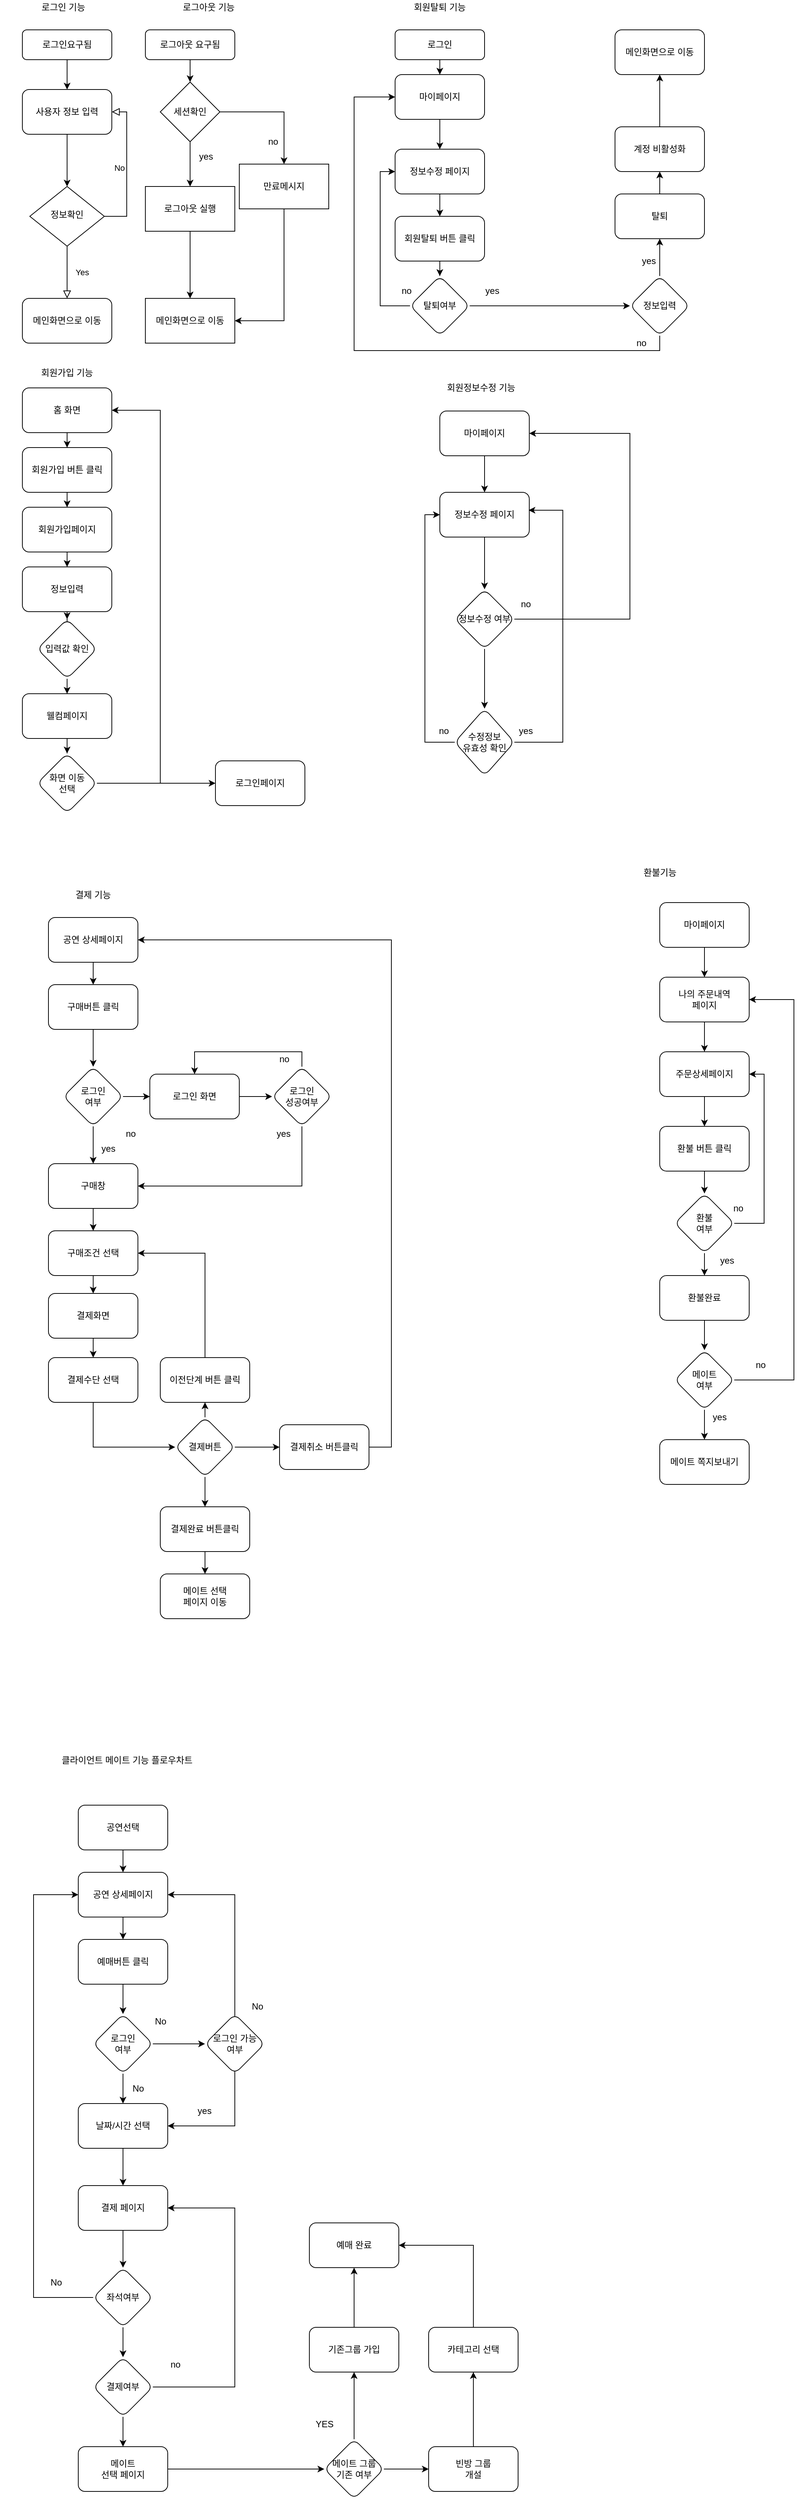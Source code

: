 <mxfile version="13.6.9" type="github" pages="5">
  <diagram id="C5RBs43oDa-KdzZeNtuy" name="Page-1">
    <mxGraphModel dx="1221" dy="645" grid="1" gridSize="10" guides="1" tooltips="1" connect="1" arrows="1" fold="1" page="1" pageScale="1" pageWidth="827" pageHeight="1169" math="0" shadow="0">
      <root>
        <mxCell id="WIyWlLk6GJQsqaUBKTNV-0" />
        <mxCell id="WIyWlLk6GJQsqaUBKTNV-1" parent="WIyWlLk6GJQsqaUBKTNV-0" />
        <mxCell id="LUTRYHdeON9_UCQ0J5x3-24" value="" style="edgeStyle=orthogonalEdgeStyle;rounded=0;orthogonalLoop=1;jettySize=auto;html=1;" parent="WIyWlLk6GJQsqaUBKTNV-1" source="WIyWlLk6GJQsqaUBKTNV-3" target="LUTRYHdeON9_UCQ0J5x3-2" edge="1">
          <mxGeometry relative="1" as="geometry" />
        </mxCell>
        <mxCell id="WIyWlLk6GJQsqaUBKTNV-3" value="로그인요구됨" style="rounded=1;whiteSpace=wrap;html=1;fontSize=12;glass=0;strokeWidth=1;shadow=0;" parent="WIyWlLk6GJQsqaUBKTNV-1" vertex="1">
          <mxGeometry x="35" y="60" width="120" height="40" as="geometry" />
        </mxCell>
        <mxCell id="WIyWlLk6GJQsqaUBKTNV-4" value="Yes" style="rounded=0;html=1;jettySize=auto;orthogonalLoop=1;fontSize=11;endArrow=block;endFill=0;endSize=8;strokeWidth=1;shadow=0;labelBackgroundColor=none;edgeStyle=orthogonalEdgeStyle;exitX=0.5;exitY=1;exitDx=0;exitDy=0;" parent="WIyWlLk6GJQsqaUBKTNV-1" source="WIyWlLk6GJQsqaUBKTNV-6" edge="1">
          <mxGeometry y="20" relative="1" as="geometry">
            <mxPoint as="offset" />
            <mxPoint x="95" y="410" as="sourcePoint" />
            <mxPoint x="95" y="420" as="targetPoint" />
          </mxGeometry>
        </mxCell>
        <mxCell id="WIyWlLk6GJQsqaUBKTNV-5" value="No" style="edgeStyle=orthogonalEdgeStyle;rounded=0;html=1;jettySize=auto;orthogonalLoop=1;fontSize=11;endArrow=block;endFill=0;endSize=8;strokeWidth=1;shadow=0;labelBackgroundColor=none;entryX=1;entryY=0.5;entryDx=0;entryDy=0;" parent="WIyWlLk6GJQsqaUBKTNV-1" source="WIyWlLk6GJQsqaUBKTNV-6" target="LUTRYHdeON9_UCQ0J5x3-2" edge="1">
          <mxGeometry y="10" relative="1" as="geometry">
            <mxPoint as="offset" />
            <mxPoint x="215" y="310" as="targetPoint" />
            <Array as="points">
              <mxPoint x="175" y="310" />
              <mxPoint x="175" y="170" />
            </Array>
          </mxGeometry>
        </mxCell>
        <mxCell id="WIyWlLk6GJQsqaUBKTNV-6" value="정보확인" style="rhombus;whiteSpace=wrap;html=1;shadow=0;fontFamily=Helvetica;fontSize=12;align=center;strokeWidth=1;spacing=6;spacingTop=-4;" parent="WIyWlLk6GJQsqaUBKTNV-1" vertex="1">
          <mxGeometry x="45" y="270" width="100" height="80" as="geometry" />
        </mxCell>
        <mxCell id="LUTRYHdeON9_UCQ0J5x3-0" value="로그인 기능" style="text;html=1;strokeColor=none;fillColor=none;align=center;verticalAlign=middle;whiteSpace=wrap;rounded=0;" parent="WIyWlLk6GJQsqaUBKTNV-1" vertex="1">
          <mxGeometry x="5" y="20" width="170" height="20" as="geometry" />
        </mxCell>
        <mxCell id="LUTRYHdeON9_UCQ0J5x3-1" value="메인화면으로 이동" style="rounded=1;whiteSpace=wrap;html=1;" parent="WIyWlLk6GJQsqaUBKTNV-1" vertex="1">
          <mxGeometry x="35" y="420" width="120" height="60" as="geometry" />
        </mxCell>
        <mxCell id="LUTRYHdeON9_UCQ0J5x3-25" value="" style="edgeStyle=orthogonalEdgeStyle;rounded=0;orthogonalLoop=1;jettySize=auto;html=1;" parent="WIyWlLk6GJQsqaUBKTNV-1" source="LUTRYHdeON9_UCQ0J5x3-2" target="WIyWlLk6GJQsqaUBKTNV-6" edge="1">
          <mxGeometry relative="1" as="geometry" />
        </mxCell>
        <mxCell id="LUTRYHdeON9_UCQ0J5x3-2" value="사용자 정보 입력" style="rounded=1;whiteSpace=wrap;html=1;" parent="WIyWlLk6GJQsqaUBKTNV-1" vertex="1">
          <mxGeometry x="35" y="140" width="120" height="60" as="geometry" />
        </mxCell>
        <mxCell id="LUTRYHdeON9_UCQ0J5x3-26" value="" style="edgeStyle=orthogonalEdgeStyle;rounded=0;orthogonalLoop=1;jettySize=auto;html=1;" parent="WIyWlLk6GJQsqaUBKTNV-1" source="LUTRYHdeON9_UCQ0J5x3-13" target="LUTRYHdeON9_UCQ0J5x3-21" edge="1">
          <mxGeometry relative="1" as="geometry" />
        </mxCell>
        <mxCell id="LUTRYHdeON9_UCQ0J5x3-13" value="로그아웃 요구됨" style="rounded=1;whiteSpace=wrap;html=1;fontSize=12;glass=0;strokeWidth=1;shadow=0;" parent="WIyWlLk6GJQsqaUBKTNV-1" vertex="1">
          <mxGeometry x="200" y="60" width="120" height="40" as="geometry" />
        </mxCell>
        <mxCell id="LUTRYHdeON9_UCQ0J5x3-17" value="로그아웃 기능" style="text;html=1;strokeColor=none;fillColor=none;align=center;verticalAlign=middle;whiteSpace=wrap;rounded=0;" parent="WIyWlLk6GJQsqaUBKTNV-1" vertex="1">
          <mxGeometry x="200" y="20" width="170" height="20" as="geometry" />
        </mxCell>
        <mxCell id="LUTRYHdeON9_UCQ0J5x3-36" value="" style="edgeStyle=orthogonalEdgeStyle;rounded=0;orthogonalLoop=1;jettySize=auto;html=1;" parent="WIyWlLk6GJQsqaUBKTNV-1" source="LUTRYHdeON9_UCQ0J5x3-21" target="LUTRYHdeON9_UCQ0J5x3-35" edge="1">
          <mxGeometry relative="1" as="geometry" />
        </mxCell>
        <mxCell id="LUTRYHdeON9_UCQ0J5x3-43" value="" style="edgeStyle=orthogonalEdgeStyle;rounded=0;orthogonalLoop=1;jettySize=auto;html=1;" parent="WIyWlLk6GJQsqaUBKTNV-1" source="LUTRYHdeON9_UCQ0J5x3-21" target="LUTRYHdeON9_UCQ0J5x3-42" edge="1">
          <mxGeometry relative="1" as="geometry" />
        </mxCell>
        <mxCell id="LUTRYHdeON9_UCQ0J5x3-21" value="세션확인" style="rhombus;whiteSpace=wrap;html=1;" parent="WIyWlLk6GJQsqaUBKTNV-1" vertex="1">
          <mxGeometry x="220" y="130" width="80" height="80" as="geometry" />
        </mxCell>
        <mxCell id="LUTRYHdeON9_UCQ0J5x3-40" value="" style="edgeStyle=orthogonalEdgeStyle;rounded=0;orthogonalLoop=1;jettySize=auto;html=1;" parent="WIyWlLk6GJQsqaUBKTNV-1" source="LUTRYHdeON9_UCQ0J5x3-35" target="LUTRYHdeON9_UCQ0J5x3-39" edge="1">
          <mxGeometry relative="1" as="geometry" />
        </mxCell>
        <mxCell id="LUTRYHdeON9_UCQ0J5x3-35" value="로그아웃 실행" style="whiteSpace=wrap;html=1;" parent="WIyWlLk6GJQsqaUBKTNV-1" vertex="1">
          <mxGeometry x="200" y="270" width="120" height="60" as="geometry" />
        </mxCell>
        <mxCell id="LUTRYHdeON9_UCQ0J5x3-38" value="yes" style="text;html=1;align=center;verticalAlign=middle;resizable=0;points=[];autosize=1;" parent="WIyWlLk6GJQsqaUBKTNV-1" vertex="1">
          <mxGeometry x="266" y="220" width="30" height="20" as="geometry" />
        </mxCell>
        <mxCell id="LUTRYHdeON9_UCQ0J5x3-39" value="메인화면으로 이동" style="whiteSpace=wrap;html=1;" parent="WIyWlLk6GJQsqaUBKTNV-1" vertex="1">
          <mxGeometry x="200" y="420" width="120" height="60" as="geometry" />
        </mxCell>
        <mxCell id="LUTRYHdeON9_UCQ0J5x3-45" style="edgeStyle=orthogonalEdgeStyle;rounded=0;orthogonalLoop=1;jettySize=auto;html=1;exitX=0.5;exitY=1;exitDx=0;exitDy=0;entryX=1;entryY=0.5;entryDx=0;entryDy=0;" parent="WIyWlLk6GJQsqaUBKTNV-1" source="LUTRYHdeON9_UCQ0J5x3-42" target="LUTRYHdeON9_UCQ0J5x3-39" edge="1">
          <mxGeometry relative="1" as="geometry" />
        </mxCell>
        <mxCell id="LUTRYHdeON9_UCQ0J5x3-42" value="만료메시지" style="whiteSpace=wrap;html=1;" parent="WIyWlLk6GJQsqaUBKTNV-1" vertex="1">
          <mxGeometry x="326" y="240" width="120" height="60" as="geometry" />
        </mxCell>
        <mxCell id="LUTRYHdeON9_UCQ0J5x3-44" value="no" style="text;html=1;align=center;verticalAlign=middle;resizable=0;points=[];autosize=1;" parent="WIyWlLk6GJQsqaUBKTNV-1" vertex="1">
          <mxGeometry x="356" y="200" width="30" height="20" as="geometry" />
        </mxCell>
        <mxCell id="LUTRYHdeON9_UCQ0J5x3-46" value="회원탈퇴 기능" style="text;html=1;strokeColor=none;fillColor=none;align=center;verticalAlign=middle;whiteSpace=wrap;rounded=0;" parent="WIyWlLk6GJQsqaUBKTNV-1" vertex="1">
          <mxGeometry x="510" y="20" width="170" height="20" as="geometry" />
        </mxCell>
        <mxCell id="LUTRYHdeON9_UCQ0J5x3-49" value="" style="edgeStyle=orthogonalEdgeStyle;rounded=0;orthogonalLoop=1;jettySize=auto;html=1;" parent="WIyWlLk6GJQsqaUBKTNV-1" source="LUTRYHdeON9_UCQ0J5x3-47" target="LUTRYHdeON9_UCQ0J5x3-48" edge="1">
          <mxGeometry relative="1" as="geometry" />
        </mxCell>
        <mxCell id="LUTRYHdeON9_UCQ0J5x3-47" value="로그인" style="rounded=1;whiteSpace=wrap;html=1;fontSize=12;glass=0;strokeWidth=1;shadow=0;" parent="WIyWlLk6GJQsqaUBKTNV-1" vertex="1">
          <mxGeometry x="535" y="60" width="120" height="40" as="geometry" />
        </mxCell>
        <mxCell id="LUTRYHdeON9_UCQ0J5x3-51" value="" style="edgeStyle=orthogonalEdgeStyle;rounded=0;orthogonalLoop=1;jettySize=auto;html=1;" parent="WIyWlLk6GJQsqaUBKTNV-1" source="LUTRYHdeON9_UCQ0J5x3-48" target="LUTRYHdeON9_UCQ0J5x3-50" edge="1">
          <mxGeometry relative="1" as="geometry" />
        </mxCell>
        <mxCell id="LUTRYHdeON9_UCQ0J5x3-48" value="마이페이지" style="whiteSpace=wrap;html=1;rounded=1;shadow=0;strokeWidth=1;glass=0;" parent="WIyWlLk6GJQsqaUBKTNV-1" vertex="1">
          <mxGeometry x="535" y="120" width="120" height="60" as="geometry" />
        </mxCell>
        <mxCell id="LUTRYHdeON9_UCQ0J5x3-53" value="" style="edgeStyle=orthogonalEdgeStyle;rounded=0;orthogonalLoop=1;jettySize=auto;html=1;" parent="WIyWlLk6GJQsqaUBKTNV-1" source="LUTRYHdeON9_UCQ0J5x3-50" target="LUTRYHdeON9_UCQ0J5x3-52" edge="1">
          <mxGeometry relative="1" as="geometry" />
        </mxCell>
        <mxCell id="LUTRYHdeON9_UCQ0J5x3-50" value="정보수정 페이지" style="whiteSpace=wrap;html=1;rounded=1;shadow=0;strokeWidth=1;glass=0;" parent="WIyWlLk6GJQsqaUBKTNV-1" vertex="1">
          <mxGeometry x="535" y="220" width="120" height="60" as="geometry" />
        </mxCell>
        <mxCell id="LUTRYHdeON9_UCQ0J5x3-55" value="" style="edgeStyle=orthogonalEdgeStyle;rounded=0;orthogonalLoop=1;jettySize=auto;html=1;" parent="WIyWlLk6GJQsqaUBKTNV-1" source="LUTRYHdeON9_UCQ0J5x3-52" target="LUTRYHdeON9_UCQ0J5x3-54" edge="1">
          <mxGeometry relative="1" as="geometry" />
        </mxCell>
        <mxCell id="LUTRYHdeON9_UCQ0J5x3-52" value="회원탈퇴 버튼 클릭" style="whiteSpace=wrap;html=1;rounded=1;shadow=0;strokeWidth=1;glass=0;" parent="WIyWlLk6GJQsqaUBKTNV-1" vertex="1">
          <mxGeometry x="535" y="310" width="120" height="60" as="geometry" />
        </mxCell>
        <mxCell id="LUTRYHdeON9_UCQ0J5x3-125" style="edgeStyle=orthogonalEdgeStyle;rounded=0;orthogonalLoop=1;jettySize=auto;html=1;exitX=1;exitY=0.5;exitDx=0;exitDy=0;entryX=0;entryY=0.5;entryDx=0;entryDy=0;" parent="WIyWlLk6GJQsqaUBKTNV-1" source="LUTRYHdeON9_UCQ0J5x3-54" target="LUTRYHdeON9_UCQ0J5x3-56" edge="1">
          <mxGeometry relative="1" as="geometry" />
        </mxCell>
        <mxCell id="LUTRYHdeON9_UCQ0J5x3-126" style="edgeStyle=orthogonalEdgeStyle;rounded=0;orthogonalLoop=1;jettySize=auto;html=1;exitX=0;exitY=0.5;exitDx=0;exitDy=0;entryX=0;entryY=0.5;entryDx=0;entryDy=0;" parent="WIyWlLk6GJQsqaUBKTNV-1" source="LUTRYHdeON9_UCQ0J5x3-54" target="LUTRYHdeON9_UCQ0J5x3-50" edge="1">
          <mxGeometry relative="1" as="geometry" />
        </mxCell>
        <mxCell id="LUTRYHdeON9_UCQ0J5x3-54" value="탈퇴여부" style="rhombus;whiteSpace=wrap;html=1;rounded=1;shadow=0;strokeWidth=1;glass=0;" parent="WIyWlLk6GJQsqaUBKTNV-1" vertex="1">
          <mxGeometry x="555" y="390" width="80" height="80" as="geometry" />
        </mxCell>
        <mxCell id="LUTRYHdeON9_UCQ0J5x3-62" value="" style="edgeStyle=orthogonalEdgeStyle;rounded=0;orthogonalLoop=1;jettySize=auto;html=1;" parent="WIyWlLk6GJQsqaUBKTNV-1" source="LUTRYHdeON9_UCQ0J5x3-56" target="LUTRYHdeON9_UCQ0J5x3-61" edge="1">
          <mxGeometry relative="1" as="geometry" />
        </mxCell>
        <mxCell id="LUTRYHdeON9_UCQ0J5x3-128" style="edgeStyle=orthogonalEdgeStyle;rounded=0;orthogonalLoop=1;jettySize=auto;html=1;entryX=0;entryY=0.5;entryDx=0;entryDy=0;" parent="WIyWlLk6GJQsqaUBKTNV-1" source="LUTRYHdeON9_UCQ0J5x3-56" target="LUTRYHdeON9_UCQ0J5x3-48" edge="1">
          <mxGeometry relative="1" as="geometry">
            <Array as="points">
              <mxPoint x="890" y="490" />
              <mxPoint x="480" y="490" />
              <mxPoint x="480" y="150" />
            </Array>
          </mxGeometry>
        </mxCell>
        <mxCell id="LUTRYHdeON9_UCQ0J5x3-56" value="정보입력" style="rhombus;whiteSpace=wrap;html=1;rounded=1;shadow=0;strokeWidth=1;glass=0;" parent="WIyWlLk6GJQsqaUBKTNV-1" vertex="1">
          <mxGeometry x="850" y="390" width="80" height="80" as="geometry" />
        </mxCell>
        <mxCell id="LUTRYHdeON9_UCQ0J5x3-58" value="yes" style="text;html=1;align=center;verticalAlign=middle;resizable=0;points=[];autosize=1;" parent="WIyWlLk6GJQsqaUBKTNV-1" vertex="1">
          <mxGeometry x="650" y="400" width="30" height="20" as="geometry" />
        </mxCell>
        <mxCell id="LUTRYHdeON9_UCQ0J5x3-60" value="no" style="text;html=1;align=center;verticalAlign=middle;resizable=0;points=[];autosize=1;" parent="WIyWlLk6GJQsqaUBKTNV-1" vertex="1">
          <mxGeometry x="535" y="400" width="30" height="20" as="geometry" />
        </mxCell>
        <mxCell id="LUTRYHdeON9_UCQ0J5x3-64" value="" style="edgeStyle=orthogonalEdgeStyle;rounded=0;orthogonalLoop=1;jettySize=auto;html=1;" parent="WIyWlLk6GJQsqaUBKTNV-1" source="LUTRYHdeON9_UCQ0J5x3-61" target="LUTRYHdeON9_UCQ0J5x3-63" edge="1">
          <mxGeometry relative="1" as="geometry" />
        </mxCell>
        <mxCell id="LUTRYHdeON9_UCQ0J5x3-61" value="탈퇴" style="whiteSpace=wrap;html=1;rounded=1;shadow=0;strokeWidth=1;glass=0;" parent="WIyWlLk6GJQsqaUBKTNV-1" vertex="1">
          <mxGeometry x="830" y="280" width="120" height="60" as="geometry" />
        </mxCell>
        <mxCell id="LUTRYHdeON9_UCQ0J5x3-66" value="" style="edgeStyle=orthogonalEdgeStyle;rounded=0;orthogonalLoop=1;jettySize=auto;html=1;" parent="WIyWlLk6GJQsqaUBKTNV-1" source="LUTRYHdeON9_UCQ0J5x3-63" target="LUTRYHdeON9_UCQ0J5x3-65" edge="1">
          <mxGeometry relative="1" as="geometry" />
        </mxCell>
        <mxCell id="LUTRYHdeON9_UCQ0J5x3-63" value="계정 비활성화" style="whiteSpace=wrap;html=1;rounded=1;shadow=0;strokeWidth=1;glass=0;" parent="WIyWlLk6GJQsqaUBKTNV-1" vertex="1">
          <mxGeometry x="830" y="190" width="120" height="60" as="geometry" />
        </mxCell>
        <mxCell id="LUTRYHdeON9_UCQ0J5x3-65" value="메인화면으로 이동" style="whiteSpace=wrap;html=1;rounded=1;shadow=0;strokeWidth=1;glass=0;" parent="WIyWlLk6GJQsqaUBKTNV-1" vertex="1">
          <mxGeometry x="830" y="60" width="120" height="60" as="geometry" />
        </mxCell>
        <mxCell id="LUTRYHdeON9_UCQ0J5x3-68" value="no" style="text;html=1;align=center;verticalAlign=middle;resizable=0;points=[];autosize=1;" parent="WIyWlLk6GJQsqaUBKTNV-1" vertex="1">
          <mxGeometry x="850" y="470" width="30" height="20" as="geometry" />
        </mxCell>
        <mxCell id="LUTRYHdeON9_UCQ0J5x3-75" value="" style="edgeStyle=orthogonalEdgeStyle;rounded=0;orthogonalLoop=1;jettySize=auto;html=1;" parent="WIyWlLk6GJQsqaUBKTNV-1" source="LUTRYHdeON9_UCQ0J5x3-70" target="LUTRYHdeON9_UCQ0J5x3-74" edge="1">
          <mxGeometry relative="1" as="geometry" />
        </mxCell>
        <mxCell id="LUTRYHdeON9_UCQ0J5x3-70" value="홈 화면" style="rounded=1;whiteSpace=wrap;html=1;" parent="WIyWlLk6GJQsqaUBKTNV-1" vertex="1">
          <mxGeometry x="35" y="540" width="120" height="60" as="geometry" />
        </mxCell>
        <mxCell id="LUTRYHdeON9_UCQ0J5x3-72" value="회원가입 기능" style="text;html=1;strokeColor=none;fillColor=none;align=center;verticalAlign=middle;whiteSpace=wrap;rounded=0;" parent="WIyWlLk6GJQsqaUBKTNV-1" vertex="1">
          <mxGeometry x="50" y="510" width="90" height="20" as="geometry" />
        </mxCell>
        <mxCell id="LUTRYHdeON9_UCQ0J5x3-77" value="" style="edgeStyle=orthogonalEdgeStyle;rounded=0;orthogonalLoop=1;jettySize=auto;html=1;" parent="WIyWlLk6GJQsqaUBKTNV-1" source="LUTRYHdeON9_UCQ0J5x3-74" target="LUTRYHdeON9_UCQ0J5x3-76" edge="1">
          <mxGeometry relative="1" as="geometry" />
        </mxCell>
        <mxCell id="LUTRYHdeON9_UCQ0J5x3-74" value="회원가입 버튼 클릭" style="whiteSpace=wrap;html=1;rounded=1;" parent="WIyWlLk6GJQsqaUBKTNV-1" vertex="1">
          <mxGeometry x="35" y="620" width="120" height="60" as="geometry" />
        </mxCell>
        <mxCell id="LUTRYHdeON9_UCQ0J5x3-85" value="" style="edgeStyle=orthogonalEdgeStyle;rounded=0;orthogonalLoop=1;jettySize=auto;html=1;" parent="WIyWlLk6GJQsqaUBKTNV-1" source="LUTRYHdeON9_UCQ0J5x3-76" target="LUTRYHdeON9_UCQ0J5x3-84" edge="1">
          <mxGeometry relative="1" as="geometry" />
        </mxCell>
        <mxCell id="LUTRYHdeON9_UCQ0J5x3-76" value="회원가입페이지" style="whiteSpace=wrap;html=1;rounded=1;" parent="WIyWlLk6GJQsqaUBKTNV-1" vertex="1">
          <mxGeometry x="35" y="700" width="120" height="60" as="geometry" />
        </mxCell>
        <mxCell id="LUTRYHdeON9_UCQ0J5x3-87" value="" style="edgeStyle=orthogonalEdgeStyle;rounded=0;orthogonalLoop=1;jettySize=auto;html=1;" parent="WIyWlLk6GJQsqaUBKTNV-1" source="LUTRYHdeON9_UCQ0J5x3-84" target="LUTRYHdeON9_UCQ0J5x3-86" edge="1">
          <mxGeometry relative="1" as="geometry" />
        </mxCell>
        <mxCell id="LUTRYHdeON9_UCQ0J5x3-84" value="정보입력" style="whiteSpace=wrap;html=1;rounded=1;" parent="WIyWlLk6GJQsqaUBKTNV-1" vertex="1">
          <mxGeometry x="35" y="780" width="120" height="60" as="geometry" />
        </mxCell>
        <mxCell id="LUTRYHdeON9_UCQ0J5x3-93" value="" style="edgeStyle=orthogonalEdgeStyle;rounded=0;orthogonalLoop=1;jettySize=auto;html=1;" parent="WIyWlLk6GJQsqaUBKTNV-1" source="LUTRYHdeON9_UCQ0J5x3-86" target="LUTRYHdeON9_UCQ0J5x3-92" edge="1">
          <mxGeometry relative="1" as="geometry" />
        </mxCell>
        <mxCell id="LUTRYHdeON9_UCQ0J5x3-86" value="입력값 확인" style="rhombus;whiteSpace=wrap;html=1;rounded=1;" parent="WIyWlLk6GJQsqaUBKTNV-1" vertex="1">
          <mxGeometry x="55" y="850" width="80" height="80" as="geometry" />
        </mxCell>
        <mxCell id="LUTRYHdeON9_UCQ0J5x3-97" value="" style="edgeStyle=orthogonalEdgeStyle;rounded=0;orthogonalLoop=1;jettySize=auto;html=1;" parent="WIyWlLk6GJQsqaUBKTNV-1" source="LUTRYHdeON9_UCQ0J5x3-92" target="LUTRYHdeON9_UCQ0J5x3-96" edge="1">
          <mxGeometry relative="1" as="geometry" />
        </mxCell>
        <mxCell id="LUTRYHdeON9_UCQ0J5x3-92" value="웰컴페이지" style="whiteSpace=wrap;html=1;rounded=1;" parent="WIyWlLk6GJQsqaUBKTNV-1" vertex="1">
          <mxGeometry x="35" y="950" width="120" height="60" as="geometry" />
        </mxCell>
        <mxCell id="LUTRYHdeON9_UCQ0J5x3-100" value="" style="edgeStyle=orthogonalEdgeStyle;rounded=0;orthogonalLoop=1;jettySize=auto;html=1;" parent="WIyWlLk6GJQsqaUBKTNV-1" source="LUTRYHdeON9_UCQ0J5x3-96" target="LUTRYHdeON9_UCQ0J5x3-99" edge="1">
          <mxGeometry relative="1" as="geometry" />
        </mxCell>
        <mxCell id="LUTRYHdeON9_UCQ0J5x3-102" style="edgeStyle=orthogonalEdgeStyle;rounded=0;orthogonalLoop=1;jettySize=auto;html=1;exitX=1;exitY=0.5;exitDx=0;exitDy=0;entryX=1;entryY=0.5;entryDx=0;entryDy=0;" parent="WIyWlLk6GJQsqaUBKTNV-1" source="LUTRYHdeON9_UCQ0J5x3-96" target="LUTRYHdeON9_UCQ0J5x3-70" edge="1">
          <mxGeometry relative="1" as="geometry">
            <Array as="points">
              <mxPoint x="220" y="1070" />
              <mxPoint x="220" y="570" />
            </Array>
          </mxGeometry>
        </mxCell>
        <mxCell id="LUTRYHdeON9_UCQ0J5x3-96" value="화면 이동&lt;br&gt;선택" style="rhombus;whiteSpace=wrap;html=1;rounded=1;" parent="WIyWlLk6GJQsqaUBKTNV-1" vertex="1">
          <mxGeometry x="55" y="1030" width="80" height="80" as="geometry" />
        </mxCell>
        <mxCell id="LUTRYHdeON9_UCQ0J5x3-99" value="로그인페이지" style="whiteSpace=wrap;html=1;rounded=1;" parent="WIyWlLk6GJQsqaUBKTNV-1" vertex="1">
          <mxGeometry x="294" y="1040" width="120" height="60" as="geometry" />
        </mxCell>
        <mxCell id="LUTRYHdeON9_UCQ0J5x3-106" value="" style="edgeStyle=orthogonalEdgeStyle;rounded=0;orthogonalLoop=1;jettySize=auto;html=1;" parent="WIyWlLk6GJQsqaUBKTNV-1" source="LUTRYHdeON9_UCQ0J5x3-103" target="LUTRYHdeON9_UCQ0J5x3-105" edge="1">
          <mxGeometry relative="1" as="geometry" />
        </mxCell>
        <mxCell id="LUTRYHdeON9_UCQ0J5x3-103" value="마이페이지" style="rounded=1;whiteSpace=wrap;html=1;" parent="WIyWlLk6GJQsqaUBKTNV-1" vertex="1">
          <mxGeometry x="595" y="571" width="120" height="60" as="geometry" />
        </mxCell>
        <mxCell id="LUTRYHdeON9_UCQ0J5x3-104" value="회원정보수정 기능" style="text;html=1;align=center;verticalAlign=middle;resizable=0;points=[];autosize=1;" parent="WIyWlLk6GJQsqaUBKTNV-1" vertex="1">
          <mxGeometry x="595" y="530" width="110" height="20" as="geometry" />
        </mxCell>
        <mxCell id="LUTRYHdeON9_UCQ0J5x3-108" value="" style="edgeStyle=orthogonalEdgeStyle;rounded=0;orthogonalLoop=1;jettySize=auto;html=1;" parent="WIyWlLk6GJQsqaUBKTNV-1" source="LUTRYHdeON9_UCQ0J5x3-105" target="LUTRYHdeON9_UCQ0J5x3-107" edge="1">
          <mxGeometry relative="1" as="geometry" />
        </mxCell>
        <mxCell id="LUTRYHdeON9_UCQ0J5x3-105" value="정보수정 페이지" style="whiteSpace=wrap;html=1;rounded=1;" parent="WIyWlLk6GJQsqaUBKTNV-1" vertex="1">
          <mxGeometry x="595" y="680" width="120" height="60" as="geometry" />
        </mxCell>
        <mxCell id="LUTRYHdeON9_UCQ0J5x3-109" style="edgeStyle=orthogonalEdgeStyle;rounded=0;orthogonalLoop=1;jettySize=auto;html=1;exitX=1;exitY=0.5;exitDx=0;exitDy=0;entryX=1;entryY=0.5;entryDx=0;entryDy=0;" parent="WIyWlLk6GJQsqaUBKTNV-1" source="LUTRYHdeON9_UCQ0J5x3-107" target="LUTRYHdeON9_UCQ0J5x3-103" edge="1">
          <mxGeometry relative="1" as="geometry">
            <Array as="points">
              <mxPoint x="850" y="850" />
              <mxPoint x="850" y="601" />
            </Array>
          </mxGeometry>
        </mxCell>
        <mxCell id="LUTRYHdeON9_UCQ0J5x3-112" value="" style="edgeStyle=orthogonalEdgeStyle;rounded=0;orthogonalLoop=1;jettySize=auto;html=1;" parent="WIyWlLk6GJQsqaUBKTNV-1" source="LUTRYHdeON9_UCQ0J5x3-107" target="LUTRYHdeON9_UCQ0J5x3-111" edge="1">
          <mxGeometry relative="1" as="geometry" />
        </mxCell>
        <mxCell id="LUTRYHdeON9_UCQ0J5x3-107" value="정보수정 여부" style="rhombus;whiteSpace=wrap;html=1;rounded=1;" parent="WIyWlLk6GJQsqaUBKTNV-1" vertex="1">
          <mxGeometry x="615" y="810" width="80" height="80" as="geometry" />
        </mxCell>
        <mxCell id="LUTRYHdeON9_UCQ0J5x3-110" value="no" style="text;html=1;align=center;verticalAlign=middle;resizable=0;points=[];autosize=1;" parent="WIyWlLk6GJQsqaUBKTNV-1" vertex="1">
          <mxGeometry x="695" y="820" width="30" height="20" as="geometry" />
        </mxCell>
        <mxCell id="LUTRYHdeON9_UCQ0J5x3-114" style="edgeStyle=orthogonalEdgeStyle;rounded=0;orthogonalLoop=1;jettySize=auto;html=1;exitX=0;exitY=0.5;exitDx=0;exitDy=0;entryX=0;entryY=0.5;entryDx=0;entryDy=0;" parent="WIyWlLk6GJQsqaUBKTNV-1" source="LUTRYHdeON9_UCQ0J5x3-111" target="LUTRYHdeON9_UCQ0J5x3-105" edge="1">
          <mxGeometry relative="1" as="geometry" />
        </mxCell>
        <mxCell id="LUTRYHdeON9_UCQ0J5x3-122" style="edgeStyle=orthogonalEdgeStyle;rounded=0;orthogonalLoop=1;jettySize=auto;html=1;exitX=1;exitY=0.5;exitDx=0;exitDy=0;entryX=0.992;entryY=0.4;entryDx=0;entryDy=0;entryPerimeter=0;" parent="WIyWlLk6GJQsqaUBKTNV-1" source="LUTRYHdeON9_UCQ0J5x3-111" target="LUTRYHdeON9_UCQ0J5x3-105" edge="1">
          <mxGeometry relative="1" as="geometry">
            <Array as="points">
              <mxPoint x="760" y="1015" />
              <mxPoint x="760" y="704" />
            </Array>
          </mxGeometry>
        </mxCell>
        <mxCell id="LUTRYHdeON9_UCQ0J5x3-111" value="수정정보&lt;br&gt;유효성 확인" style="rhombus;whiteSpace=wrap;html=1;rounded=1;" parent="WIyWlLk6GJQsqaUBKTNV-1" vertex="1">
          <mxGeometry x="615" y="970" width="80" height="90" as="geometry" />
        </mxCell>
        <mxCell id="LUTRYHdeON9_UCQ0J5x3-115" value="no" style="text;html=1;align=center;verticalAlign=middle;resizable=0;points=[];autosize=1;" parent="WIyWlLk6GJQsqaUBKTNV-1" vertex="1">
          <mxGeometry x="585" y="990" width="30" height="20" as="geometry" />
        </mxCell>
        <mxCell id="LUTRYHdeON9_UCQ0J5x3-124" value="yes" style="text;html=1;align=center;verticalAlign=middle;resizable=0;points=[];autosize=1;" parent="WIyWlLk6GJQsqaUBKTNV-1" vertex="1">
          <mxGeometry x="695" y="990" width="30" height="20" as="geometry" />
        </mxCell>
        <mxCell id="LUTRYHdeON9_UCQ0J5x3-127" value="yes" style="text;html=1;align=center;verticalAlign=middle;resizable=0;points=[];autosize=1;" parent="WIyWlLk6GJQsqaUBKTNV-1" vertex="1">
          <mxGeometry x="860" y="360" width="30" height="20" as="geometry" />
        </mxCell>
        <mxCell id="LUTRYHdeON9_UCQ0J5x3-132" value="" style="edgeStyle=orthogonalEdgeStyle;rounded=0;orthogonalLoop=1;jettySize=auto;html=1;" parent="WIyWlLk6GJQsqaUBKTNV-1" source="LUTRYHdeON9_UCQ0J5x3-129" target="LUTRYHdeON9_UCQ0J5x3-131" edge="1">
          <mxGeometry relative="1" as="geometry" />
        </mxCell>
        <mxCell id="LUTRYHdeON9_UCQ0J5x3-129" value="공연 상세페이지" style="rounded=1;whiteSpace=wrap;html=1;" parent="WIyWlLk6GJQsqaUBKTNV-1" vertex="1">
          <mxGeometry x="70" y="1250" width="120" height="60" as="geometry" />
        </mxCell>
        <mxCell id="LUTRYHdeON9_UCQ0J5x3-130" value="결제 기능" style="text;html=1;strokeColor=none;fillColor=none;align=center;verticalAlign=middle;whiteSpace=wrap;rounded=0;" parent="WIyWlLk6GJQsqaUBKTNV-1" vertex="1">
          <mxGeometry x="100" y="1210" width="60" height="20" as="geometry" />
        </mxCell>
        <mxCell id="LUTRYHdeON9_UCQ0J5x3-134" value="" style="edgeStyle=orthogonalEdgeStyle;rounded=0;orthogonalLoop=1;jettySize=auto;html=1;" parent="WIyWlLk6GJQsqaUBKTNV-1" source="LUTRYHdeON9_UCQ0J5x3-131" target="LUTRYHdeON9_UCQ0J5x3-133" edge="1">
          <mxGeometry relative="1" as="geometry" />
        </mxCell>
        <mxCell id="LUTRYHdeON9_UCQ0J5x3-131" value="구매버튼 클릭" style="whiteSpace=wrap;html=1;rounded=1;" parent="WIyWlLk6GJQsqaUBKTNV-1" vertex="1">
          <mxGeometry x="70" y="1340" width="120" height="60" as="geometry" />
        </mxCell>
        <mxCell id="LUTRYHdeON9_UCQ0J5x3-136" value="" style="edgeStyle=orthogonalEdgeStyle;rounded=0;orthogonalLoop=1;jettySize=auto;html=1;" parent="WIyWlLk6GJQsqaUBKTNV-1" source="LUTRYHdeON9_UCQ0J5x3-133" target="LUTRYHdeON9_UCQ0J5x3-135" edge="1">
          <mxGeometry relative="1" as="geometry" />
        </mxCell>
        <mxCell id="LUTRYHdeON9_UCQ0J5x3-139" value="" style="edgeStyle=orthogonalEdgeStyle;rounded=0;orthogonalLoop=1;jettySize=auto;html=1;" parent="WIyWlLk6GJQsqaUBKTNV-1" source="LUTRYHdeON9_UCQ0J5x3-133" target="LUTRYHdeON9_UCQ0J5x3-138" edge="1">
          <mxGeometry relative="1" as="geometry" />
        </mxCell>
        <mxCell id="LUTRYHdeON9_UCQ0J5x3-133" value="로그인&lt;br&gt;여부" style="rhombus;whiteSpace=wrap;html=1;rounded=1;" parent="WIyWlLk6GJQsqaUBKTNV-1" vertex="1">
          <mxGeometry x="90" y="1450" width="80" height="80" as="geometry" />
        </mxCell>
        <mxCell id="LUTRYHdeON9_UCQ0J5x3-150" value="" style="edgeStyle=orthogonalEdgeStyle;rounded=0;orthogonalLoop=1;jettySize=auto;html=1;" parent="WIyWlLk6GJQsqaUBKTNV-1" source="LUTRYHdeON9_UCQ0J5x3-135" target="LUTRYHdeON9_UCQ0J5x3-149" edge="1">
          <mxGeometry relative="1" as="geometry" />
        </mxCell>
        <mxCell id="LUTRYHdeON9_UCQ0J5x3-135" value="구매창" style="whiteSpace=wrap;html=1;rounded=1;" parent="WIyWlLk6GJQsqaUBKTNV-1" vertex="1">
          <mxGeometry x="70" y="1580" width="120" height="60" as="geometry" />
        </mxCell>
        <mxCell id="LUTRYHdeON9_UCQ0J5x3-137" value="yes" style="text;html=1;align=center;verticalAlign=middle;resizable=0;points=[];autosize=1;" parent="WIyWlLk6GJQsqaUBKTNV-1" vertex="1">
          <mxGeometry x="135" y="1550" width="30" height="20" as="geometry" />
        </mxCell>
        <mxCell id="LUTRYHdeON9_UCQ0J5x3-143" value="" style="edgeStyle=orthogonalEdgeStyle;rounded=0;orthogonalLoop=1;jettySize=auto;html=1;" parent="WIyWlLk6GJQsqaUBKTNV-1" source="LUTRYHdeON9_UCQ0J5x3-138" target="LUTRYHdeON9_UCQ0J5x3-142" edge="1">
          <mxGeometry relative="1" as="geometry" />
        </mxCell>
        <mxCell id="LUTRYHdeON9_UCQ0J5x3-138" value="로그인 화면" style="whiteSpace=wrap;html=1;rounded=1;" parent="WIyWlLk6GJQsqaUBKTNV-1" vertex="1">
          <mxGeometry x="206" y="1460" width="120" height="60" as="geometry" />
        </mxCell>
        <mxCell id="LUTRYHdeON9_UCQ0J5x3-144" style="edgeStyle=orthogonalEdgeStyle;rounded=0;orthogonalLoop=1;jettySize=auto;html=1;entryX=1;entryY=0.5;entryDx=0;entryDy=0;" parent="WIyWlLk6GJQsqaUBKTNV-1" source="LUTRYHdeON9_UCQ0J5x3-142" target="LUTRYHdeON9_UCQ0J5x3-135" edge="1">
          <mxGeometry relative="1" as="geometry">
            <Array as="points">
              <mxPoint x="410" y="1610" />
            </Array>
          </mxGeometry>
        </mxCell>
        <mxCell id="LUTRYHdeON9_UCQ0J5x3-147" style="edgeStyle=orthogonalEdgeStyle;rounded=0;orthogonalLoop=1;jettySize=auto;html=1;exitX=0.5;exitY=0;exitDx=0;exitDy=0;entryX=0.5;entryY=0;entryDx=0;entryDy=0;" parent="WIyWlLk6GJQsqaUBKTNV-1" source="LUTRYHdeON9_UCQ0J5x3-142" target="LUTRYHdeON9_UCQ0J5x3-138" edge="1">
          <mxGeometry relative="1" as="geometry" />
        </mxCell>
        <mxCell id="LUTRYHdeON9_UCQ0J5x3-142" value="로그인&lt;br&gt;성공여부" style="rhombus;whiteSpace=wrap;html=1;rounded=1;" parent="WIyWlLk6GJQsqaUBKTNV-1" vertex="1">
          <mxGeometry x="370" y="1450" width="80" height="80" as="geometry" />
        </mxCell>
        <mxCell id="LUTRYHdeON9_UCQ0J5x3-145" value="yes&lt;br&gt;" style="text;html=1;align=center;verticalAlign=middle;resizable=0;points=[];autosize=1;" parent="WIyWlLk6GJQsqaUBKTNV-1" vertex="1">
          <mxGeometry x="370" y="1530" width="30" height="20" as="geometry" />
        </mxCell>
        <mxCell id="LUTRYHdeON9_UCQ0J5x3-146" value="no" style="text;html=1;align=center;verticalAlign=middle;resizable=0;points=[];autosize=1;" parent="WIyWlLk6GJQsqaUBKTNV-1" vertex="1">
          <mxGeometry x="165" y="1530" width="30" height="20" as="geometry" />
        </mxCell>
        <mxCell id="LUTRYHdeON9_UCQ0J5x3-148" value="no" style="text;html=1;align=center;verticalAlign=middle;resizable=0;points=[];autosize=1;" parent="WIyWlLk6GJQsqaUBKTNV-1" vertex="1">
          <mxGeometry x="371" y="1430" width="30" height="20" as="geometry" />
        </mxCell>
        <mxCell id="LUTRYHdeON9_UCQ0J5x3-152" value="" style="edgeStyle=orthogonalEdgeStyle;rounded=0;orthogonalLoop=1;jettySize=auto;html=1;" parent="WIyWlLk6GJQsqaUBKTNV-1" source="LUTRYHdeON9_UCQ0J5x3-149" target="LUTRYHdeON9_UCQ0J5x3-151" edge="1">
          <mxGeometry relative="1" as="geometry" />
        </mxCell>
        <mxCell id="LUTRYHdeON9_UCQ0J5x3-149" value="구매조건 선택" style="whiteSpace=wrap;html=1;rounded=1;" parent="WIyWlLk6GJQsqaUBKTNV-1" vertex="1">
          <mxGeometry x="70" y="1670" width="120" height="60" as="geometry" />
        </mxCell>
        <mxCell id="LUTRYHdeON9_UCQ0J5x3-154" value="" style="edgeStyle=orthogonalEdgeStyle;rounded=0;orthogonalLoop=1;jettySize=auto;html=1;" parent="WIyWlLk6GJQsqaUBKTNV-1" source="LUTRYHdeON9_UCQ0J5x3-151" target="LUTRYHdeON9_UCQ0J5x3-153" edge="1">
          <mxGeometry relative="1" as="geometry" />
        </mxCell>
        <mxCell id="LUTRYHdeON9_UCQ0J5x3-151" value="결제화면" style="whiteSpace=wrap;html=1;rounded=1;" parent="WIyWlLk6GJQsqaUBKTNV-1" vertex="1">
          <mxGeometry x="70" y="1754" width="120" height="60" as="geometry" />
        </mxCell>
        <mxCell id="LUTRYHdeON9_UCQ0J5x3-156" value="" style="edgeStyle=orthogonalEdgeStyle;rounded=0;orthogonalLoop=1;jettySize=auto;html=1;" parent="WIyWlLk6GJQsqaUBKTNV-1" source="LUTRYHdeON9_UCQ0J5x3-153" target="LUTRYHdeON9_UCQ0J5x3-155" edge="1">
          <mxGeometry relative="1" as="geometry">
            <Array as="points">
              <mxPoint x="130" y="1960" />
            </Array>
          </mxGeometry>
        </mxCell>
        <mxCell id="LUTRYHdeON9_UCQ0J5x3-153" value="결제수단 선택" style="whiteSpace=wrap;html=1;rounded=1;" parent="WIyWlLk6GJQsqaUBKTNV-1" vertex="1">
          <mxGeometry x="70" y="1840" width="120" height="60" as="geometry" />
        </mxCell>
        <mxCell id="TgETMYq4mniE9u3lnfvR-2" value="" style="edgeStyle=orthogonalEdgeStyle;rounded=0;orthogonalLoop=1;jettySize=auto;html=1;" parent="WIyWlLk6GJQsqaUBKTNV-1" source="LUTRYHdeON9_UCQ0J5x3-155" target="TgETMYq4mniE9u3lnfvR-1" edge="1">
          <mxGeometry relative="1" as="geometry" />
        </mxCell>
        <mxCell id="TgETMYq4mniE9u3lnfvR-6" value="" style="edgeStyle=orthogonalEdgeStyle;rounded=0;orthogonalLoop=1;jettySize=auto;html=1;" parent="WIyWlLk6GJQsqaUBKTNV-1" source="LUTRYHdeON9_UCQ0J5x3-155" target="TgETMYq4mniE9u3lnfvR-5" edge="1">
          <mxGeometry relative="1" as="geometry" />
        </mxCell>
        <mxCell id="TgETMYq4mniE9u3lnfvR-10" value="" style="edgeStyle=orthogonalEdgeStyle;rounded=0;orthogonalLoop=1;jettySize=auto;html=1;" parent="WIyWlLk6GJQsqaUBKTNV-1" source="LUTRYHdeON9_UCQ0J5x3-155" target="TgETMYq4mniE9u3lnfvR-9" edge="1">
          <mxGeometry relative="1" as="geometry" />
        </mxCell>
        <mxCell id="LUTRYHdeON9_UCQ0J5x3-155" value="결제버튼" style="rhombus;whiteSpace=wrap;html=1;rounded=1;" parent="WIyWlLk6GJQsqaUBKTNV-1" vertex="1">
          <mxGeometry x="240" y="1920" width="80" height="80" as="geometry" />
        </mxCell>
        <mxCell id="TgETMYq4mniE9u3lnfvR-3" style="edgeStyle=orthogonalEdgeStyle;rounded=0;orthogonalLoop=1;jettySize=auto;html=1;entryX=1;entryY=0.5;entryDx=0;entryDy=0;" parent="WIyWlLk6GJQsqaUBKTNV-1" source="TgETMYq4mniE9u3lnfvR-1" target="LUTRYHdeON9_UCQ0J5x3-149" edge="1">
          <mxGeometry relative="1" as="geometry">
            <Array as="points">
              <mxPoint x="280" y="1700" />
            </Array>
          </mxGeometry>
        </mxCell>
        <mxCell id="TgETMYq4mniE9u3lnfvR-1" value="이전단계 버튼 클릭" style="whiteSpace=wrap;html=1;rounded=1;" parent="WIyWlLk6GJQsqaUBKTNV-1" vertex="1">
          <mxGeometry x="220" y="1840" width="120" height="60" as="geometry" />
        </mxCell>
        <mxCell id="TgETMYq4mniE9u3lnfvR-7" style="edgeStyle=orthogonalEdgeStyle;rounded=0;orthogonalLoop=1;jettySize=auto;html=1;entryX=1;entryY=0.5;entryDx=0;entryDy=0;" parent="WIyWlLk6GJQsqaUBKTNV-1" source="TgETMYq4mniE9u3lnfvR-5" target="LUTRYHdeON9_UCQ0J5x3-129" edge="1">
          <mxGeometry relative="1" as="geometry">
            <Array as="points">
              <mxPoint x="530" y="1960" />
              <mxPoint x="530" y="1280" />
            </Array>
          </mxGeometry>
        </mxCell>
        <mxCell id="TgETMYq4mniE9u3lnfvR-5" value="결제취소 버튼클릭" style="whiteSpace=wrap;html=1;rounded=1;" parent="WIyWlLk6GJQsqaUBKTNV-1" vertex="1">
          <mxGeometry x="380" y="1930" width="120" height="60" as="geometry" />
        </mxCell>
        <mxCell id="QEqYYU9Hwd-iHhXTkKjV-1" value="" style="edgeStyle=orthogonalEdgeStyle;rounded=0;orthogonalLoop=1;jettySize=auto;html=1;" edge="1" parent="WIyWlLk6GJQsqaUBKTNV-1" source="TgETMYq4mniE9u3lnfvR-9" target="QEqYYU9Hwd-iHhXTkKjV-0">
          <mxGeometry relative="1" as="geometry" />
        </mxCell>
        <mxCell id="TgETMYq4mniE9u3lnfvR-9" value="결제완료 버튼클릭" style="whiteSpace=wrap;html=1;rounded=1;" parent="WIyWlLk6GJQsqaUBKTNV-1" vertex="1">
          <mxGeometry x="220" y="2040" width="120" height="60" as="geometry" />
        </mxCell>
        <mxCell id="TgETMYq4mniE9u3lnfvR-22" value="환불기능" style="text;html=1;align=center;verticalAlign=middle;resizable=0;points=[];autosize=1;" parent="WIyWlLk6GJQsqaUBKTNV-1" vertex="1">
          <mxGeometry x="860" y="1180" width="60" height="20" as="geometry" />
        </mxCell>
        <mxCell id="TgETMYq4mniE9u3lnfvR-25" value="" style="edgeStyle=orthogonalEdgeStyle;rounded=0;orthogonalLoop=1;jettySize=auto;html=1;" parent="WIyWlLk6GJQsqaUBKTNV-1" source="TgETMYq4mniE9u3lnfvR-23" target="TgETMYq4mniE9u3lnfvR-24" edge="1">
          <mxGeometry relative="1" as="geometry" />
        </mxCell>
        <mxCell id="TgETMYq4mniE9u3lnfvR-23" value="마이페이지" style="rounded=1;whiteSpace=wrap;html=1;" parent="WIyWlLk6GJQsqaUBKTNV-1" vertex="1">
          <mxGeometry x="890" y="1230" width="120" height="60" as="geometry" />
        </mxCell>
        <mxCell id="TgETMYq4mniE9u3lnfvR-27" value="" style="edgeStyle=orthogonalEdgeStyle;rounded=0;orthogonalLoop=1;jettySize=auto;html=1;" parent="WIyWlLk6GJQsqaUBKTNV-1" source="TgETMYq4mniE9u3lnfvR-24" target="TgETMYq4mniE9u3lnfvR-26" edge="1">
          <mxGeometry relative="1" as="geometry" />
        </mxCell>
        <mxCell id="TgETMYq4mniE9u3lnfvR-24" value="나의 주문내역&lt;br&gt;페이지" style="whiteSpace=wrap;html=1;rounded=1;" parent="WIyWlLk6GJQsqaUBKTNV-1" vertex="1">
          <mxGeometry x="890" y="1330" width="120" height="60" as="geometry" />
        </mxCell>
        <mxCell id="TgETMYq4mniE9u3lnfvR-29" value="" style="edgeStyle=orthogonalEdgeStyle;rounded=0;orthogonalLoop=1;jettySize=auto;html=1;" parent="WIyWlLk6GJQsqaUBKTNV-1" source="TgETMYq4mniE9u3lnfvR-26" target="TgETMYq4mniE9u3lnfvR-28" edge="1">
          <mxGeometry relative="1" as="geometry" />
        </mxCell>
        <mxCell id="TgETMYq4mniE9u3lnfvR-26" value="주문상세페이지" style="whiteSpace=wrap;html=1;rounded=1;" parent="WIyWlLk6GJQsqaUBKTNV-1" vertex="1">
          <mxGeometry x="890" y="1430" width="120" height="60" as="geometry" />
        </mxCell>
        <mxCell id="TgETMYq4mniE9u3lnfvR-32" value="" style="edgeStyle=orthogonalEdgeStyle;rounded=0;orthogonalLoop=1;jettySize=auto;html=1;" parent="WIyWlLk6GJQsqaUBKTNV-1" source="TgETMYq4mniE9u3lnfvR-28" target="TgETMYq4mniE9u3lnfvR-31" edge="1">
          <mxGeometry relative="1" as="geometry" />
        </mxCell>
        <mxCell id="TgETMYq4mniE9u3lnfvR-28" value="환불 버튼 클릭" style="whiteSpace=wrap;html=1;rounded=1;" parent="WIyWlLk6GJQsqaUBKTNV-1" vertex="1">
          <mxGeometry x="890" y="1530" width="120" height="60" as="geometry" />
        </mxCell>
        <mxCell id="TgETMYq4mniE9u3lnfvR-33" style="edgeStyle=orthogonalEdgeStyle;rounded=0;orthogonalLoop=1;jettySize=auto;html=1;entryX=1;entryY=0.5;entryDx=0;entryDy=0;" parent="WIyWlLk6GJQsqaUBKTNV-1" source="TgETMYq4mniE9u3lnfvR-31" target="TgETMYq4mniE9u3lnfvR-26" edge="1">
          <mxGeometry relative="1" as="geometry">
            <Array as="points">
              <mxPoint x="1030" y="1660" />
              <mxPoint x="1030" y="1460" />
            </Array>
          </mxGeometry>
        </mxCell>
        <mxCell id="TgETMYq4mniE9u3lnfvR-36" value="" style="edgeStyle=orthogonalEdgeStyle;rounded=0;orthogonalLoop=1;jettySize=auto;html=1;" parent="WIyWlLk6GJQsqaUBKTNV-1" source="TgETMYq4mniE9u3lnfvR-31" target="TgETMYq4mniE9u3lnfvR-35" edge="1">
          <mxGeometry relative="1" as="geometry" />
        </mxCell>
        <mxCell id="TgETMYq4mniE9u3lnfvR-31" value="환불&lt;br&gt;여부" style="rhombus;whiteSpace=wrap;html=1;rounded=1;" parent="WIyWlLk6GJQsqaUBKTNV-1" vertex="1">
          <mxGeometry x="910" y="1620" width="80" height="80" as="geometry" />
        </mxCell>
        <mxCell id="TgETMYq4mniE9u3lnfvR-34" value="no" style="text;html=1;align=center;verticalAlign=middle;resizable=0;points=[];autosize=1;" parent="WIyWlLk6GJQsqaUBKTNV-1" vertex="1">
          <mxGeometry x="980" y="1630" width="30" height="20" as="geometry" />
        </mxCell>
        <mxCell id="TgETMYq4mniE9u3lnfvR-39" value="" style="edgeStyle=orthogonalEdgeStyle;rounded=0;orthogonalLoop=1;jettySize=auto;html=1;" parent="WIyWlLk6GJQsqaUBKTNV-1" source="TgETMYq4mniE9u3lnfvR-35" target="TgETMYq4mniE9u3lnfvR-38" edge="1">
          <mxGeometry relative="1" as="geometry" />
        </mxCell>
        <mxCell id="TgETMYq4mniE9u3lnfvR-35" value="환불완료" style="whiteSpace=wrap;html=1;rounded=1;" parent="WIyWlLk6GJQsqaUBKTNV-1" vertex="1">
          <mxGeometry x="890" y="1730" width="120" height="60" as="geometry" />
        </mxCell>
        <mxCell id="TgETMYq4mniE9u3lnfvR-37" value="yes" style="text;html=1;align=center;verticalAlign=middle;resizable=0;points=[];autosize=1;" parent="WIyWlLk6GJQsqaUBKTNV-1" vertex="1">
          <mxGeometry x="965" y="1700" width="30" height="20" as="geometry" />
        </mxCell>
        <mxCell id="TgETMYq4mniE9u3lnfvR-40" style="edgeStyle=orthogonalEdgeStyle;rounded=0;orthogonalLoop=1;jettySize=auto;html=1;entryX=1;entryY=0.5;entryDx=0;entryDy=0;" parent="WIyWlLk6GJQsqaUBKTNV-1" source="TgETMYq4mniE9u3lnfvR-38" target="TgETMYq4mniE9u3lnfvR-24" edge="1">
          <mxGeometry relative="1" as="geometry">
            <Array as="points">
              <mxPoint x="1070" y="1870" />
              <mxPoint x="1070" y="1360" />
            </Array>
          </mxGeometry>
        </mxCell>
        <mxCell id="TgETMYq4mniE9u3lnfvR-43" value="" style="edgeStyle=orthogonalEdgeStyle;rounded=0;orthogonalLoop=1;jettySize=auto;html=1;" parent="WIyWlLk6GJQsqaUBKTNV-1" source="TgETMYq4mniE9u3lnfvR-38" target="TgETMYq4mniE9u3lnfvR-42" edge="1">
          <mxGeometry relative="1" as="geometry" />
        </mxCell>
        <mxCell id="TgETMYq4mniE9u3lnfvR-38" value="메이트&lt;br&gt;여부" style="rhombus;whiteSpace=wrap;html=1;rounded=1;" parent="WIyWlLk6GJQsqaUBKTNV-1" vertex="1">
          <mxGeometry x="910" y="1830" width="80" height="80" as="geometry" />
        </mxCell>
        <mxCell id="TgETMYq4mniE9u3lnfvR-41" value="no" style="text;html=1;align=center;verticalAlign=middle;resizable=0;points=[];autosize=1;" parent="WIyWlLk6GJQsqaUBKTNV-1" vertex="1">
          <mxGeometry x="1010" y="1840" width="30" height="20" as="geometry" />
        </mxCell>
        <mxCell id="TgETMYq4mniE9u3lnfvR-42" value="메이트 쪽지보내기" style="whiteSpace=wrap;html=1;rounded=1;" parent="WIyWlLk6GJQsqaUBKTNV-1" vertex="1">
          <mxGeometry x="890" y="1950" width="120" height="60" as="geometry" />
        </mxCell>
        <mxCell id="TgETMYq4mniE9u3lnfvR-44" value="yes" style="text;html=1;align=center;verticalAlign=middle;resizable=0;points=[];autosize=1;" parent="WIyWlLk6GJQsqaUBKTNV-1" vertex="1">
          <mxGeometry x="955" y="1910" width="30" height="20" as="geometry" />
        </mxCell>
        <mxCell id="TgETMYq4mniE9u3lnfvR-46" value="클라이언트 메이트 기능 플로우차트" style="text;html=1;align=center;verticalAlign=middle;resizable=0;points=[];autosize=1;" parent="WIyWlLk6GJQsqaUBKTNV-1" vertex="1">
          <mxGeometry x="70" y="2370" width="210" height="20" as="geometry" />
        </mxCell>
        <mxCell id="TgETMYq4mniE9u3lnfvR-62" value="" style="edgeStyle=orthogonalEdgeStyle;rounded=0;orthogonalLoop=1;jettySize=auto;html=1;" parent="WIyWlLk6GJQsqaUBKTNV-1" source="TgETMYq4mniE9u3lnfvR-48" target="TgETMYq4mniE9u3lnfvR-61" edge="1">
          <mxGeometry relative="1" as="geometry" />
        </mxCell>
        <mxCell id="TgETMYq4mniE9u3lnfvR-48" value="공연선택" style="rounded=1;whiteSpace=wrap;html=1;" parent="WIyWlLk6GJQsqaUBKTNV-1" vertex="1">
          <mxGeometry x="110" y="2440" width="120" height="60" as="geometry" />
        </mxCell>
        <mxCell id="TgETMYq4mniE9u3lnfvR-64" value="" style="edgeStyle=orthogonalEdgeStyle;rounded=0;orthogonalLoop=1;jettySize=auto;html=1;" parent="WIyWlLk6GJQsqaUBKTNV-1" source="TgETMYq4mniE9u3lnfvR-61" target="TgETMYq4mniE9u3lnfvR-63" edge="1">
          <mxGeometry relative="1" as="geometry" />
        </mxCell>
        <mxCell id="TgETMYq4mniE9u3lnfvR-61" value="공연 상세페이지" style="whiteSpace=wrap;html=1;rounded=1;" parent="WIyWlLk6GJQsqaUBKTNV-1" vertex="1">
          <mxGeometry x="110" y="2530" width="120" height="60" as="geometry" />
        </mxCell>
        <mxCell id="TgETMYq4mniE9u3lnfvR-68" value="" style="edgeStyle=orthogonalEdgeStyle;rounded=0;orthogonalLoop=1;jettySize=auto;html=1;" parent="WIyWlLk6GJQsqaUBKTNV-1" source="TgETMYq4mniE9u3lnfvR-63" target="TgETMYq4mniE9u3lnfvR-67" edge="1">
          <mxGeometry relative="1" as="geometry" />
        </mxCell>
        <mxCell id="TgETMYq4mniE9u3lnfvR-63" value="예매버튼 클릭" style="whiteSpace=wrap;html=1;rounded=1;" parent="WIyWlLk6GJQsqaUBKTNV-1" vertex="1">
          <mxGeometry x="110" y="2620" width="120" height="60" as="geometry" />
        </mxCell>
        <mxCell id="TgETMYq4mniE9u3lnfvR-75" value="" style="edgeStyle=orthogonalEdgeStyle;rounded=0;orthogonalLoop=1;jettySize=auto;html=1;" parent="WIyWlLk6GJQsqaUBKTNV-1" source="TgETMYq4mniE9u3lnfvR-67" target="TgETMYq4mniE9u3lnfvR-74" edge="1">
          <mxGeometry relative="1" as="geometry" />
        </mxCell>
        <mxCell id="TgETMYq4mniE9u3lnfvR-82" value="" style="edgeStyle=orthogonalEdgeStyle;rounded=0;orthogonalLoop=1;jettySize=auto;html=1;" parent="WIyWlLk6GJQsqaUBKTNV-1" source="TgETMYq4mniE9u3lnfvR-67" target="TgETMYq4mniE9u3lnfvR-81" edge="1">
          <mxGeometry relative="1" as="geometry" />
        </mxCell>
        <mxCell id="TgETMYq4mniE9u3lnfvR-67" value="로그인&lt;br&gt;여부" style="rhombus;whiteSpace=wrap;html=1;rounded=1;" parent="WIyWlLk6GJQsqaUBKTNV-1" vertex="1">
          <mxGeometry x="130" y="2720" width="80" height="80" as="geometry" />
        </mxCell>
        <mxCell id="TgETMYq4mniE9u3lnfvR-71" style="edgeStyle=orthogonalEdgeStyle;rounded=0;orthogonalLoop=1;jettySize=auto;html=1;entryX=1;entryY=0.5;entryDx=0;entryDy=0;" parent="WIyWlLk6GJQsqaUBKTNV-1" target="TgETMYq4mniE9u3lnfvR-61" edge="1">
          <mxGeometry relative="1" as="geometry">
            <mxPoint x="330" y="2730" as="sourcePoint" />
            <Array as="points">
              <mxPoint x="320" y="2730" />
              <mxPoint x="320" y="2560" />
            </Array>
          </mxGeometry>
        </mxCell>
        <mxCell id="TgETMYq4mniE9u3lnfvR-78" style="edgeStyle=orthogonalEdgeStyle;rounded=0;orthogonalLoop=1;jettySize=auto;html=1;entryX=1;entryY=0.5;entryDx=0;entryDy=0;" parent="WIyWlLk6GJQsqaUBKTNV-1" target="TgETMYq4mniE9u3lnfvR-74" edge="1">
          <mxGeometry relative="1" as="geometry">
            <mxPoint x="320" y="2790" as="sourcePoint" />
            <Array as="points">
              <mxPoint x="320" y="2870" />
            </Array>
          </mxGeometry>
        </mxCell>
        <mxCell id="TgETMYq4mniE9u3lnfvR-72" value="No" style="text;html=1;align=center;verticalAlign=middle;resizable=0;points=[];autosize=1;" parent="WIyWlLk6GJQsqaUBKTNV-1" vertex="1">
          <mxGeometry x="335" y="2700" width="30" height="20" as="geometry" />
        </mxCell>
        <mxCell id="TgETMYq4mniE9u3lnfvR-73" value="No" style="text;html=1;align=center;verticalAlign=middle;resizable=0;points=[];autosize=1;" parent="WIyWlLk6GJQsqaUBKTNV-1" vertex="1">
          <mxGeometry x="205" y="2720" width="30" height="20" as="geometry" />
        </mxCell>
        <mxCell id="TgETMYq4mniE9u3lnfvR-85" value="" style="edgeStyle=orthogonalEdgeStyle;rounded=0;orthogonalLoop=1;jettySize=auto;html=1;" parent="WIyWlLk6GJQsqaUBKTNV-1" source="TgETMYq4mniE9u3lnfvR-74" target="TgETMYq4mniE9u3lnfvR-84" edge="1">
          <mxGeometry relative="1" as="geometry" />
        </mxCell>
        <mxCell id="TgETMYq4mniE9u3lnfvR-74" value="날짜/시간 선택" style="whiteSpace=wrap;html=1;rounded=1;" parent="WIyWlLk6GJQsqaUBKTNV-1" vertex="1">
          <mxGeometry x="110" y="2840" width="120" height="60" as="geometry" />
        </mxCell>
        <mxCell id="TgETMYq4mniE9u3lnfvR-79" value="yes" style="text;html=1;align=center;verticalAlign=middle;resizable=0;points=[];autosize=1;" parent="WIyWlLk6GJQsqaUBKTNV-1" vertex="1">
          <mxGeometry x="264" y="2840" width="30" height="20" as="geometry" />
        </mxCell>
        <mxCell id="TgETMYq4mniE9u3lnfvR-80" value="No" style="text;html=1;align=center;verticalAlign=middle;resizable=0;points=[];autosize=1;" parent="WIyWlLk6GJQsqaUBKTNV-1" vertex="1">
          <mxGeometry x="175" y="2810" width="30" height="20" as="geometry" />
        </mxCell>
        <mxCell id="TgETMYq4mniE9u3lnfvR-81" value="로그인 가능&lt;br&gt;여부" style="rhombus;whiteSpace=wrap;html=1;rounded=1;" parent="WIyWlLk6GJQsqaUBKTNV-1" vertex="1">
          <mxGeometry x="280" y="2720" width="80" height="80" as="geometry" />
        </mxCell>
        <mxCell id="TgETMYq4mniE9u3lnfvR-87" value="" style="edgeStyle=orthogonalEdgeStyle;rounded=0;orthogonalLoop=1;jettySize=auto;html=1;" parent="WIyWlLk6GJQsqaUBKTNV-1" source="TgETMYq4mniE9u3lnfvR-84" target="TgETMYq4mniE9u3lnfvR-86" edge="1">
          <mxGeometry relative="1" as="geometry" />
        </mxCell>
        <mxCell id="TgETMYq4mniE9u3lnfvR-84" value="결제 페이지" style="whiteSpace=wrap;html=1;rounded=1;" parent="WIyWlLk6GJQsqaUBKTNV-1" vertex="1">
          <mxGeometry x="110" y="2950" width="120" height="60" as="geometry" />
        </mxCell>
        <mxCell id="TgETMYq4mniE9u3lnfvR-88" style="edgeStyle=orthogonalEdgeStyle;rounded=0;orthogonalLoop=1;jettySize=auto;html=1;entryX=0;entryY=0.5;entryDx=0;entryDy=0;" parent="WIyWlLk6GJQsqaUBKTNV-1" source="TgETMYq4mniE9u3lnfvR-86" target="TgETMYq4mniE9u3lnfvR-61" edge="1">
          <mxGeometry relative="1" as="geometry">
            <Array as="points">
              <mxPoint x="50" y="3100" />
              <mxPoint x="50" y="2560" />
            </Array>
          </mxGeometry>
        </mxCell>
        <mxCell id="TgETMYq4mniE9u3lnfvR-91" value="" style="edgeStyle=orthogonalEdgeStyle;rounded=0;orthogonalLoop=1;jettySize=auto;html=1;" parent="WIyWlLk6GJQsqaUBKTNV-1" source="TgETMYq4mniE9u3lnfvR-86" target="TgETMYq4mniE9u3lnfvR-90" edge="1">
          <mxGeometry relative="1" as="geometry" />
        </mxCell>
        <mxCell id="TgETMYq4mniE9u3lnfvR-86" value="좌석여부" style="rhombus;whiteSpace=wrap;html=1;rounded=1;" parent="WIyWlLk6GJQsqaUBKTNV-1" vertex="1">
          <mxGeometry x="130" y="3060" width="80" height="80" as="geometry" />
        </mxCell>
        <mxCell id="TgETMYq4mniE9u3lnfvR-89" value="No" style="text;html=1;align=center;verticalAlign=middle;resizable=0;points=[];autosize=1;" parent="WIyWlLk6GJQsqaUBKTNV-1" vertex="1">
          <mxGeometry x="65" y="3070" width="30" height="20" as="geometry" />
        </mxCell>
        <mxCell id="TgETMYq4mniE9u3lnfvR-92" style="edgeStyle=orthogonalEdgeStyle;rounded=0;orthogonalLoop=1;jettySize=auto;html=1;exitX=1;exitY=0.5;exitDx=0;exitDy=0;entryX=1;entryY=0.5;entryDx=0;entryDy=0;" parent="WIyWlLk6GJQsqaUBKTNV-1" source="TgETMYq4mniE9u3lnfvR-90" target="TgETMYq4mniE9u3lnfvR-84" edge="1">
          <mxGeometry relative="1" as="geometry">
            <Array as="points">
              <mxPoint x="320" y="3220" />
              <mxPoint x="320" y="2980" />
            </Array>
          </mxGeometry>
        </mxCell>
        <mxCell id="TgETMYq4mniE9u3lnfvR-95" value="" style="edgeStyle=orthogonalEdgeStyle;rounded=0;orthogonalLoop=1;jettySize=auto;html=1;" parent="WIyWlLk6GJQsqaUBKTNV-1" source="TgETMYq4mniE9u3lnfvR-90" target="TgETMYq4mniE9u3lnfvR-94" edge="1">
          <mxGeometry relative="1" as="geometry" />
        </mxCell>
        <mxCell id="TgETMYq4mniE9u3lnfvR-90" value="결제여부" style="rhombus;whiteSpace=wrap;html=1;rounded=1;" parent="WIyWlLk6GJQsqaUBKTNV-1" vertex="1">
          <mxGeometry x="130" y="3180" width="80" height="80" as="geometry" />
        </mxCell>
        <mxCell id="TgETMYq4mniE9u3lnfvR-93" value="no" style="text;html=1;align=center;verticalAlign=middle;resizable=0;points=[];autosize=1;" parent="WIyWlLk6GJQsqaUBKTNV-1" vertex="1">
          <mxGeometry x="225" y="3180" width="30" height="20" as="geometry" />
        </mxCell>
        <mxCell id="TgETMYq4mniE9u3lnfvR-97" value="" style="edgeStyle=orthogonalEdgeStyle;rounded=0;orthogonalLoop=1;jettySize=auto;html=1;" parent="WIyWlLk6GJQsqaUBKTNV-1" source="TgETMYq4mniE9u3lnfvR-94" target="TgETMYq4mniE9u3lnfvR-96" edge="1">
          <mxGeometry relative="1" as="geometry" />
        </mxCell>
        <mxCell id="TgETMYq4mniE9u3lnfvR-94" value="메이트&lt;br&gt;선택 페이지" style="whiteSpace=wrap;html=1;rounded=1;" parent="WIyWlLk6GJQsqaUBKTNV-1" vertex="1">
          <mxGeometry x="110" y="3300" width="120" height="60" as="geometry" />
        </mxCell>
        <mxCell id="TgETMYq4mniE9u3lnfvR-99" value="" style="edgeStyle=orthogonalEdgeStyle;rounded=0;orthogonalLoop=1;jettySize=auto;html=1;" parent="WIyWlLk6GJQsqaUBKTNV-1" source="TgETMYq4mniE9u3lnfvR-96" target="TgETMYq4mniE9u3lnfvR-98" edge="1">
          <mxGeometry relative="1" as="geometry" />
        </mxCell>
        <mxCell id="TgETMYq4mniE9u3lnfvR-104" value="" style="edgeStyle=orthogonalEdgeStyle;rounded=0;orthogonalLoop=1;jettySize=auto;html=1;" parent="WIyWlLk6GJQsqaUBKTNV-1" source="TgETMYq4mniE9u3lnfvR-96" target="TgETMYq4mniE9u3lnfvR-103" edge="1">
          <mxGeometry relative="1" as="geometry" />
        </mxCell>
        <mxCell id="TgETMYq4mniE9u3lnfvR-96" value="메이트 그룹&lt;br&gt;기존 여부" style="rhombus;whiteSpace=wrap;html=1;rounded=1;" parent="WIyWlLk6GJQsqaUBKTNV-1" vertex="1">
          <mxGeometry x="440" y="3290" width="80" height="80" as="geometry" />
        </mxCell>
        <mxCell id="TgETMYq4mniE9u3lnfvR-101" value="" style="edgeStyle=orthogonalEdgeStyle;rounded=0;orthogonalLoop=1;jettySize=auto;html=1;" parent="WIyWlLk6GJQsqaUBKTNV-1" source="TgETMYq4mniE9u3lnfvR-98" target="TgETMYq4mniE9u3lnfvR-100" edge="1">
          <mxGeometry relative="1" as="geometry" />
        </mxCell>
        <mxCell id="TgETMYq4mniE9u3lnfvR-98" value="기존그룹 가입" style="whiteSpace=wrap;html=1;rounded=1;" parent="WIyWlLk6GJQsqaUBKTNV-1" vertex="1">
          <mxGeometry x="420" y="3140" width="120" height="60" as="geometry" />
        </mxCell>
        <mxCell id="TgETMYq4mniE9u3lnfvR-100" value="예매 완료" style="whiteSpace=wrap;html=1;rounded=1;" parent="WIyWlLk6GJQsqaUBKTNV-1" vertex="1">
          <mxGeometry x="420" y="3000" width="120" height="60" as="geometry" />
        </mxCell>
        <mxCell id="TgETMYq4mniE9u3lnfvR-102" value="YES" style="text;html=1;align=center;verticalAlign=middle;resizable=0;points=[];autosize=1;" parent="WIyWlLk6GJQsqaUBKTNV-1" vertex="1">
          <mxGeometry x="420" y="3260" width="40" height="20" as="geometry" />
        </mxCell>
        <mxCell id="TgETMYq4mniE9u3lnfvR-106" value="" style="edgeStyle=orthogonalEdgeStyle;rounded=0;orthogonalLoop=1;jettySize=auto;html=1;" parent="WIyWlLk6GJQsqaUBKTNV-1" source="TgETMYq4mniE9u3lnfvR-103" target="TgETMYq4mniE9u3lnfvR-105" edge="1">
          <mxGeometry relative="1" as="geometry" />
        </mxCell>
        <mxCell id="TgETMYq4mniE9u3lnfvR-103" value="빈방 그룹&lt;br&gt;개설" style="whiteSpace=wrap;html=1;rounded=1;" parent="WIyWlLk6GJQsqaUBKTNV-1" vertex="1">
          <mxGeometry x="580" y="3300" width="120" height="60" as="geometry" />
        </mxCell>
        <mxCell id="TgETMYq4mniE9u3lnfvR-107" style="edgeStyle=orthogonalEdgeStyle;rounded=0;orthogonalLoop=1;jettySize=auto;html=1;entryX=1;entryY=0.5;entryDx=0;entryDy=0;" parent="WIyWlLk6GJQsqaUBKTNV-1" source="TgETMYq4mniE9u3lnfvR-105" target="TgETMYq4mniE9u3lnfvR-100" edge="1">
          <mxGeometry relative="1" as="geometry">
            <Array as="points">
              <mxPoint x="640" y="3030" />
            </Array>
          </mxGeometry>
        </mxCell>
        <mxCell id="TgETMYq4mniE9u3lnfvR-105" value="카테고리 선택" style="whiteSpace=wrap;html=1;rounded=1;" parent="WIyWlLk6GJQsqaUBKTNV-1" vertex="1">
          <mxGeometry x="580" y="3140" width="120" height="60" as="geometry" />
        </mxCell>
        <mxCell id="QEqYYU9Hwd-iHhXTkKjV-0" value="메이트 선택&lt;br&gt;페이지 이동" style="whiteSpace=wrap;html=1;rounded=1;" vertex="1" parent="WIyWlLk6GJQsqaUBKTNV-1">
          <mxGeometry x="220" y="2130" width="120" height="60" as="geometry" />
        </mxCell>
      </root>
    </mxGraphModel>
  </diagram>
  <diagram id="wqQDl2RB0Mr5ig10U5oe" name="Page-2">
    <mxGraphModel dx="614" dy="541" grid="1" gridSize="10" guides="1" tooltips="1" connect="1" arrows="1" fold="1" page="1" pageScale="1" pageWidth="827" pageHeight="1169" math="0" shadow="0">
      <root>
        <mxCell id="6CEJqN-bYX_KpfKduTSY-0" />
        <mxCell id="6CEJqN-bYX_KpfKduTSY-1" parent="6CEJqN-bYX_KpfKduTSY-0" />
        <mxCell id="6CEJqN-bYX_KpfKduTSY-30" style="edgeStyle=none;rounded=0;orthogonalLoop=1;jettySize=auto;html=1;entryX=0;entryY=0.5;entryDx=0;entryDy=0;endArrow=none;endFill=0;" parent="6CEJqN-bYX_KpfKduTSY-1" source="6CEJqN-bYX_KpfKduTSY-2" target="6CEJqN-bYX_KpfKduTSY-13" edge="1">
          <mxGeometry relative="1" as="geometry" />
        </mxCell>
        <mxCell id="6CEJqN-bYX_KpfKduTSY-34" style="edgeStyle=none;rounded=0;orthogonalLoop=1;jettySize=auto;html=1;entryX=0;entryY=0.5;entryDx=0;entryDy=0;endArrow=none;endFill=0;" parent="6CEJqN-bYX_KpfKduTSY-1" source="6CEJqN-bYX_KpfKduTSY-2" target="6CEJqN-bYX_KpfKduTSY-12" edge="1">
          <mxGeometry relative="1" as="geometry" />
        </mxCell>
        <mxCell id="6CEJqN-bYX_KpfKduTSY-35" style="edgeStyle=none;rounded=0;orthogonalLoop=1;jettySize=auto;html=1;entryX=0;entryY=0.5;entryDx=0;entryDy=0;endArrow=none;endFill=0;" parent="6CEJqN-bYX_KpfKduTSY-1" source="6CEJqN-bYX_KpfKduTSY-2" target="6CEJqN-bYX_KpfKduTSY-15" edge="1">
          <mxGeometry relative="1" as="geometry" />
        </mxCell>
        <mxCell id="6CEJqN-bYX_KpfKduTSY-2" value="고객" style="shape=umlActor;verticalLabelPosition=bottom;verticalAlign=top;html=1;" parent="6CEJqN-bYX_KpfKduTSY-1" vertex="1">
          <mxGeometry x="40" y="290" width="30" height="60" as="geometry" />
        </mxCell>
        <mxCell id="6CEJqN-bYX_KpfKduTSY-26" style="edgeStyle=none;rounded=0;orthogonalLoop=1;jettySize=auto;html=1;entryX=1;entryY=0.5;entryDx=0;entryDy=0;endArrow=none;endFill=0;" parent="6CEJqN-bYX_KpfKduTSY-1" source="6CEJqN-bYX_KpfKduTSY-4" target="6CEJqN-bYX_KpfKduTSY-7" edge="1">
          <mxGeometry relative="1" as="geometry" />
        </mxCell>
        <mxCell id="6CEJqN-bYX_KpfKduTSY-27" style="edgeStyle=none;rounded=0;orthogonalLoop=1;jettySize=auto;html=1;entryX=1;entryY=0.5;entryDx=0;entryDy=0;endArrow=none;endFill=0;" parent="6CEJqN-bYX_KpfKduTSY-1" source="6CEJqN-bYX_KpfKduTSY-4" target="6CEJqN-bYX_KpfKduTSY-11" edge="1">
          <mxGeometry relative="1" as="geometry" />
        </mxCell>
        <mxCell id="6CEJqN-bYX_KpfKduTSY-28" style="edgeStyle=none;rounded=0;orthogonalLoop=1;jettySize=auto;html=1;entryX=1;entryY=0.5;entryDx=0;entryDy=0;endArrow=none;endFill=0;" parent="6CEJqN-bYX_KpfKduTSY-1" source="6CEJqN-bYX_KpfKduTSY-4" target="6CEJqN-bYX_KpfKduTSY-10" edge="1">
          <mxGeometry relative="1" as="geometry" />
        </mxCell>
        <mxCell id="6CEJqN-bYX_KpfKduTSY-41" style="edgeStyle=none;rounded=0;orthogonalLoop=1;jettySize=auto;html=1;entryX=1;entryY=0.5;entryDx=0;entryDy=0;endArrow=none;endFill=0;" parent="6CEJqN-bYX_KpfKduTSY-1" source="6CEJqN-bYX_KpfKduTSY-4" target="6CEJqN-bYX_KpfKduTSY-40" edge="1">
          <mxGeometry relative="1" as="geometry" />
        </mxCell>
        <mxCell id="6CEJqN-bYX_KpfKduTSY-4" value="메이트 시스템" style="shape=umlActor;verticalLabelPosition=bottom;verticalAlign=top;html=1;" parent="6CEJqN-bYX_KpfKduTSY-1" vertex="1">
          <mxGeometry x="750" y="320" width="30" height="60" as="geometry" />
        </mxCell>
        <mxCell id="6CEJqN-bYX_KpfKduTSY-24" style="rounded=0;orthogonalLoop=1;jettySize=auto;html=1;entryX=1;entryY=0.5;entryDx=0;entryDy=0;endArrow=none;endFill=0;" parent="6CEJqN-bYX_KpfKduTSY-1" source="6CEJqN-bYX_KpfKduTSY-7" target="6CEJqN-bYX_KpfKduTSY-13" edge="1">
          <mxGeometry relative="1" as="geometry" />
        </mxCell>
        <mxCell id="6CEJqN-bYX_KpfKduTSY-7" value="메이트 등록" style="ellipse;whiteSpace=wrap;html=1;" parent="6CEJqN-bYX_KpfKduTSY-1" vertex="1">
          <mxGeometry x="510" y="190" width="150" height="70" as="geometry" />
        </mxCell>
        <mxCell id="6CEJqN-bYX_KpfKduTSY-37" style="edgeStyle=none;rounded=0;orthogonalLoop=1;jettySize=auto;html=1;entryX=1;entryY=1;entryDx=0;entryDy=0;endArrow=none;endFill=0;" parent="6CEJqN-bYX_KpfKduTSY-1" source="6CEJqN-bYX_KpfKduTSY-10" target="6CEJqN-bYX_KpfKduTSY-13" edge="1">
          <mxGeometry relative="1" as="geometry" />
        </mxCell>
        <mxCell id="6CEJqN-bYX_KpfKduTSY-10" value="메이트 삭제" style="ellipse;whiteSpace=wrap;html=1;" parent="6CEJqN-bYX_KpfKduTSY-1" vertex="1">
          <mxGeometry x="520" y="380" width="140" height="70" as="geometry" />
        </mxCell>
        <mxCell id="6CEJqN-bYX_KpfKduTSY-36" style="edgeStyle=none;rounded=0;orthogonalLoop=1;jettySize=auto;html=1;entryX=0.983;entryY=0.657;entryDx=0;entryDy=0;entryPerimeter=0;endArrow=none;endFill=0;" parent="6CEJqN-bYX_KpfKduTSY-1" source="6CEJqN-bYX_KpfKduTSY-11" target="6CEJqN-bYX_KpfKduTSY-13" edge="1">
          <mxGeometry relative="1" as="geometry" />
        </mxCell>
        <mxCell id="6CEJqN-bYX_KpfKduTSY-11" value="메이트 수정" style="ellipse;whiteSpace=wrap;html=1;" parent="6CEJqN-bYX_KpfKduTSY-1" vertex="1">
          <mxGeometry x="520" y="280" width="140" height="70" as="geometry" />
        </mxCell>
        <mxCell id="6CEJqN-bYX_KpfKduTSY-12" value="메이트 참가" style="ellipse;whiteSpace=wrap;html=1;" parent="6CEJqN-bYX_KpfKduTSY-1" vertex="1">
          <mxGeometry x="150" y="330" width="140" height="60" as="geometry" />
        </mxCell>
        <mxCell id="6CEJqN-bYX_KpfKduTSY-13" value="메이트 조회" style="ellipse;whiteSpace=wrap;html=1;" parent="6CEJqN-bYX_KpfKduTSY-1" vertex="1">
          <mxGeometry x="150" y="200" width="140" height="70" as="geometry" />
        </mxCell>
        <mxCell id="6CEJqN-bYX_KpfKduTSY-43" style="edgeStyle=none;rounded=0;orthogonalLoop=1;jettySize=auto;html=1;exitX=1;exitY=0.5;exitDx=0;exitDy=0;entryX=0;entryY=1;entryDx=0;entryDy=0;endArrow=none;endFill=0;" parent="6CEJqN-bYX_KpfKduTSY-1" source="6CEJqN-bYX_KpfKduTSY-15" target="6CEJqN-bYX_KpfKduTSY-40" edge="1">
          <mxGeometry relative="1" as="geometry" />
        </mxCell>
        <mxCell id="6CEJqN-bYX_KpfKduTSY-15" value="메이트 취소" style="ellipse;whiteSpace=wrap;html=1;" parent="6CEJqN-bYX_KpfKduTSY-1" vertex="1">
          <mxGeometry x="150" y="450" width="140" height="70" as="geometry" />
        </mxCell>
        <mxCell id="6CEJqN-bYX_KpfKduTSY-42" style="edgeStyle=none;rounded=0;orthogonalLoop=1;jettySize=auto;html=1;exitX=0;exitY=0.5;exitDx=0;exitDy=0;entryX=1.009;entryY=0.62;entryDx=0;entryDy=0;entryPerimeter=0;endArrow=none;endFill=0;" parent="6CEJqN-bYX_KpfKduTSY-1" source="6CEJqN-bYX_KpfKduTSY-40" target="6CEJqN-bYX_KpfKduTSY-12" edge="1">
          <mxGeometry relative="1" as="geometry" />
        </mxCell>
        <mxCell id="6CEJqN-bYX_KpfKduTSY-40" value="메이트 상세조회" style="ellipse;whiteSpace=wrap;html=1;" parent="6CEJqN-bYX_KpfKduTSY-1" vertex="1">
          <mxGeometry x="515" y="470" width="140" height="70" as="geometry" />
        </mxCell>
        <mxCell id="6CEJqN-bYX_KpfKduTSY-46" style="edgeStyle=none;rounded=0;orthogonalLoop=1;jettySize=auto;html=1;exitX=0.5;exitY=0.5;exitDx=0;exitDy=0;exitPerimeter=0;endArrow=none;endFill=0;" parent="6CEJqN-bYX_KpfKduTSY-1" source="6CEJqN-bYX_KpfKduTSY-45" edge="1">
          <mxGeometry relative="1" as="geometry">
            <mxPoint x="660" y="100.118" as="targetPoint" />
          </mxGeometry>
        </mxCell>
        <mxCell id="6CEJqN-bYX_KpfKduTSY-45" value="공연 정보 시스템" style="shape=umlActor;verticalLabelPosition=bottom;verticalAlign=top;html=1;" parent="6CEJqN-bYX_KpfKduTSY-1" vertex="1">
          <mxGeometry x="740" y="70" width="30" height="60" as="geometry" />
        </mxCell>
        <mxCell id="6CEJqN-bYX_KpfKduTSY-49" style="edgeStyle=none;rounded=0;orthogonalLoop=1;jettySize=auto;html=1;entryX=0.5;entryY=0;entryDx=0;entryDy=0;endArrow=none;endFill=0;" parent="6CEJqN-bYX_KpfKduTSY-1" source="6CEJqN-bYX_KpfKduTSY-48" target="6CEJqN-bYX_KpfKduTSY-7" edge="1">
          <mxGeometry relative="1" as="geometry" />
        </mxCell>
        <mxCell id="6CEJqN-bYX_KpfKduTSY-48" value="공연등록" style="ellipse;whiteSpace=wrap;html=1;" parent="6CEJqN-bYX_KpfKduTSY-1" vertex="1">
          <mxGeometry x="515" y="60" width="140" height="70" as="geometry" />
        </mxCell>
        <mxCell id="6CEJqN-bYX_KpfKduTSY-50" value="&amp;lt;&amp;lt;include&amp;gt;&amp;gt;" style="text;html=1;align=center;verticalAlign=middle;resizable=0;points=[];autosize=1;" parent="6CEJqN-bYX_KpfKduTSY-1" vertex="1">
          <mxGeometry x="560" y="150" width="80" height="20" as="geometry" />
        </mxCell>
        <mxCell id="6CEJqN-bYX_KpfKduTSY-54" value="" style="edgeStyle=none;rounded=0;orthogonalLoop=1;jettySize=auto;html=1;endArrow=none;endFill=0;" parent="6CEJqN-bYX_KpfKduTSY-1" source="6CEJqN-bYX_KpfKduTSY-52" edge="1">
          <mxGeometry relative="1" as="geometry">
            <mxPoint x="160.0" y="100" as="targetPoint" />
          </mxGeometry>
        </mxCell>
        <mxCell id="6CEJqN-bYX_KpfKduTSY-52" value="결제시스템" style="shape=umlActor;verticalLabelPosition=bottom;verticalAlign=top;html=1;" parent="6CEJqN-bYX_KpfKduTSY-1" vertex="1">
          <mxGeometry x="40" y="70" width="30" height="60" as="geometry" />
        </mxCell>
        <mxCell id="6CEJqN-bYX_KpfKduTSY-56" style="edgeStyle=none;rounded=0;orthogonalLoop=1;jettySize=auto;html=1;entryX=0.5;entryY=0;entryDx=0;entryDy=0;endArrow=none;endFill=0;" parent="6CEJqN-bYX_KpfKduTSY-1" source="6CEJqN-bYX_KpfKduTSY-55" target="6CEJqN-bYX_KpfKduTSY-13" edge="1">
          <mxGeometry relative="1" as="geometry" />
        </mxCell>
        <mxCell id="6CEJqN-bYX_KpfKduTSY-57" value="&amp;lt;&amp;lt;incdlue&amp;gt;&amp;gt;" style="edgeLabel;html=1;align=center;verticalAlign=middle;resizable=0;points=[];" parent="6CEJqN-bYX_KpfKduTSY-56" vertex="1" connectable="0">
          <mxGeometry x="-0.395" y="-10" relative="1" as="geometry">
            <mxPoint as="offset" />
          </mxGeometry>
        </mxCell>
        <mxCell id="6CEJqN-bYX_KpfKduTSY-55" value="결제정보조회" style="ellipse;whiteSpace=wrap;html=1;" parent="6CEJqN-bYX_KpfKduTSY-1" vertex="1">
          <mxGeometry x="150" y="60" width="140" height="70" as="geometry" />
        </mxCell>
      </root>
    </mxGraphModel>
  </diagram>
  <diagram id="f6OaoLkKH5tqrma9jZ2R" name="Page-3">
    <mxGraphModel dx="1730" dy="913" grid="1" gridSize="10" guides="1" tooltips="1" connect="1" arrows="1" fold="1" page="1" pageScale="1" pageWidth="827" pageHeight="1169" math="0" shadow="0">
      <root>
        <mxCell id="RItmfO8R8bBIUT6QKQwF-0" />
        <mxCell id="RItmfO8R8bBIUT6QKQwF-1" parent="RItmfO8R8bBIUT6QKQwF-0" />
        <mxCell id="iEsnKG88enAwM0xa6x_o-9" value="" style="edgeStyle=none;rounded=0;orthogonalLoop=1;jettySize=auto;html=1;endArrow=classic;endFill=1;" parent="RItmfO8R8bBIUT6QKQwF-1" source="RItmfO8R8bBIUT6QKQwF-5" target="iEsnKG88enAwM0xa6x_o-8" edge="1">
          <mxGeometry relative="1" as="geometry" />
        </mxCell>
        <mxCell id="RItmfO8R8bBIUT6QKQwF-5" value="공연분류 선택" style="rounded=1;whiteSpace=wrap;html=1;" parent="RItmfO8R8bBIUT6QKQwF-1" vertex="1">
          <mxGeometry x="40" y="50" width="110" height="60" as="geometry" />
        </mxCell>
        <mxCell id="RItmfO8R8bBIUT6QKQwF-6" value="공연등록 기능" style="text;html=1;align=center;verticalAlign=middle;resizable=0;points=[];autosize=1;" parent="RItmfO8R8bBIUT6QKQwF-1" vertex="1">
          <mxGeometry x="45" y="20" width="90" height="20" as="geometry" />
        </mxCell>
        <mxCell id="iEsnKG88enAwM0xa6x_o-11" value="NO" style="edgeStyle=none;rounded=0;orthogonalLoop=1;jettySize=auto;html=1;endArrow=classic;endFill=1;" parent="RItmfO8R8bBIUT6QKQwF-1" source="iEsnKG88enAwM0xa6x_o-8" target="iEsnKG88enAwM0xa6x_o-10" edge="1">
          <mxGeometry relative="1" as="geometry" />
        </mxCell>
        <mxCell id="iEsnKG88enAwM0xa6x_o-15" value="YES" style="edgeStyle=none;rounded=0;orthogonalLoop=1;jettySize=auto;html=1;endArrow=classic;endFill=1;" parent="RItmfO8R8bBIUT6QKQwF-1" source="iEsnKG88enAwM0xa6x_o-8" target="iEsnKG88enAwM0xa6x_o-14" edge="1">
          <mxGeometry relative="1" as="geometry" />
        </mxCell>
        <mxCell id="iEsnKG88enAwM0xa6x_o-8" value="API 공연&lt;br&gt;여부" style="rhombus;whiteSpace=wrap;html=1;rounded=1;" parent="RItmfO8R8bBIUT6QKQwF-1" vertex="1">
          <mxGeometry x="55" y="130" width="80" height="80" as="geometry" />
        </mxCell>
        <mxCell id="iEsnKG88enAwM0xa6x_o-13" value="" style="edgeStyle=none;rounded=0;orthogonalLoop=1;jettySize=auto;html=1;endArrow=classic;endFill=1;" parent="RItmfO8R8bBIUT6QKQwF-1" source="iEsnKG88enAwM0xa6x_o-10" target="iEsnKG88enAwM0xa6x_o-12" edge="1">
          <mxGeometry relative="1" as="geometry" />
        </mxCell>
        <mxCell id="iEsnKG88enAwM0xa6x_o-10" value="공연명 입력" style="whiteSpace=wrap;html=1;rounded=1;" parent="RItmfO8R8bBIUT6QKQwF-1" vertex="1">
          <mxGeometry x="35" y="240" width="120" height="60" as="geometry" />
        </mxCell>
        <mxCell id="iEsnKG88enAwM0xa6x_o-22" value="" style="edgeStyle=orthogonalEdgeStyle;rounded=0;orthogonalLoop=1;jettySize=auto;html=1;endArrow=classic;endFill=1;" parent="RItmfO8R8bBIUT6QKQwF-1" source="iEsnKG88enAwM0xa6x_o-12" target="iEsnKG88enAwM0xa6x_o-21" edge="1">
          <mxGeometry relative="1" as="geometry" />
        </mxCell>
        <mxCell id="iEsnKG88enAwM0xa6x_o-12" value="공연 장르 선택" style="whiteSpace=wrap;html=1;rounded=1;" parent="RItmfO8R8bBIUT6QKQwF-1" vertex="1">
          <mxGeometry x="35" y="350" width="120" height="60" as="geometry" />
        </mxCell>
        <mxCell id="iEsnKG88enAwM0xa6x_o-18" style="edgeStyle=orthogonalEdgeStyle;rounded=0;orthogonalLoop=1;jettySize=auto;html=1;exitX=0.5;exitY=1;exitDx=0;exitDy=0;entryX=1;entryY=0.5;entryDx=0;entryDy=0;endArrow=classic;endFill=1;" parent="RItmfO8R8bBIUT6QKQwF-1" source="iEsnKG88enAwM0xa6x_o-14" target="iEsnKG88enAwM0xa6x_o-12" edge="1">
          <mxGeometry relative="1" as="geometry" />
        </mxCell>
        <mxCell id="iEsnKG88enAwM0xa6x_o-14" value="&amp;nbsp;API 공연 선택" style="whiteSpace=wrap;html=1;rounded=1;" parent="RItmfO8R8bBIUT6QKQwF-1" vertex="1">
          <mxGeometry x="170" y="140" width="120" height="60" as="geometry" />
        </mxCell>
        <mxCell id="iEsnKG88enAwM0xa6x_o-24" value="" style="edgeStyle=orthogonalEdgeStyle;rounded=0;orthogonalLoop=1;jettySize=auto;html=1;endArrow=classic;endFill=1;" parent="RItmfO8R8bBIUT6QKQwF-1" source="iEsnKG88enAwM0xa6x_o-21" target="iEsnKG88enAwM0xa6x_o-23" edge="1">
          <mxGeometry relative="1" as="geometry" />
        </mxCell>
        <mxCell id="iEsnKG88enAwM0xa6x_o-21" value="공연기간 입력" style="whiteSpace=wrap;html=1;rounded=1;" parent="RItmfO8R8bBIUT6QKQwF-1" vertex="1">
          <mxGeometry x="35" y="450" width="120" height="60" as="geometry" />
        </mxCell>
        <mxCell id="iEsnKG88enAwM0xa6x_o-26" value="" style="edgeStyle=orthogonalEdgeStyle;rounded=0;orthogonalLoop=1;jettySize=auto;html=1;endArrow=classic;endFill=1;" parent="RItmfO8R8bBIUT6QKQwF-1" source="iEsnKG88enAwM0xa6x_o-23" target="iEsnKG88enAwM0xa6x_o-25" edge="1">
          <mxGeometry relative="1" as="geometry" />
        </mxCell>
        <mxCell id="iEsnKG88enAwM0xa6x_o-23" value="상연 시간 선택" style="whiteSpace=wrap;html=1;rounded=1;" parent="RItmfO8R8bBIUT6QKQwF-1" vertex="1">
          <mxGeometry x="35" y="540" width="120" height="60" as="geometry" />
        </mxCell>
        <mxCell id="iEsnKG88enAwM0xa6x_o-28" value="" style="edgeStyle=orthogonalEdgeStyle;rounded=0;orthogonalLoop=1;jettySize=auto;html=1;endArrow=classic;endFill=1;" parent="RItmfO8R8bBIUT6QKQwF-1" source="iEsnKG88enAwM0xa6x_o-25" target="iEsnKG88enAwM0xa6x_o-27" edge="1">
          <mxGeometry relative="1" as="geometry" />
        </mxCell>
        <mxCell id="iEsnKG88enAwM0xa6x_o-25" value="주최자 입력" style="whiteSpace=wrap;html=1;rounded=1;" parent="RItmfO8R8bBIUT6QKQwF-1" vertex="1">
          <mxGeometry x="35" y="640" width="120" height="60" as="geometry" />
        </mxCell>
        <mxCell id="iEsnKG88enAwM0xa6x_o-31" value="" style="edgeStyle=orthogonalEdgeStyle;rounded=0;orthogonalLoop=1;jettySize=auto;html=1;endArrow=classic;endFill=1;" parent="RItmfO8R8bBIUT6QKQwF-1" source="iEsnKG88enAwM0xa6x_o-27" target="iEsnKG88enAwM0xa6x_o-30" edge="1">
          <mxGeometry relative="1" as="geometry" />
        </mxCell>
        <mxCell id="iEsnKG88enAwM0xa6x_o-27" value="설명 입력" style="whiteSpace=wrap;html=1;rounded=1;" parent="RItmfO8R8bBIUT6QKQwF-1" vertex="1">
          <mxGeometry x="35" y="750" width="120" height="60" as="geometry" />
        </mxCell>
        <mxCell id="iEsnKG88enAwM0xa6x_o-33" value="" style="edgeStyle=orthogonalEdgeStyle;rounded=0;orthogonalLoop=1;jettySize=auto;html=1;endArrow=classic;endFill=1;" parent="RItmfO8R8bBIUT6QKQwF-1" source="iEsnKG88enAwM0xa6x_o-30" target="iEsnKG88enAwM0xa6x_o-32" edge="1">
          <mxGeometry relative="1" as="geometry" />
        </mxCell>
        <mxCell id="iEsnKG88enAwM0xa6x_o-42" value="NO" style="edgeLabel;html=1;align=center;verticalAlign=middle;resizable=0;points=[];" parent="iEsnKG88enAwM0xa6x_o-33" vertex="1" connectable="0">
          <mxGeometry x="-0.741" relative="1" as="geometry">
            <mxPoint x="1" as="offset" />
          </mxGeometry>
        </mxCell>
        <mxCell id="iEsnKG88enAwM0xa6x_o-30" value="API 공연&lt;br&gt;여부" style="rhombus;whiteSpace=wrap;html=1;rounded=1;direction=south;" parent="RItmfO8R8bBIUT6QKQwF-1" vertex="1">
          <mxGeometry x="215" y="740" width="80" height="80" as="geometry" />
        </mxCell>
        <mxCell id="iEsnKG88enAwM0xa6x_o-37" value="" style="edgeStyle=orthogonalEdgeStyle;rounded=0;orthogonalLoop=1;jettySize=auto;html=1;endArrow=classic;endFill=1;" parent="RItmfO8R8bBIUT6QKQwF-1" source="iEsnKG88enAwM0xa6x_o-32" target="iEsnKG88enAwM0xa6x_o-36" edge="1">
          <mxGeometry relative="1" as="geometry" />
        </mxCell>
        <mxCell id="iEsnKG88enAwM0xa6x_o-32" value="이미지 선택" style="whiteSpace=wrap;html=1;rounded=1;" parent="RItmfO8R8bBIUT6QKQwF-1" vertex="1">
          <mxGeometry x="315" y="630" width="120" height="60" as="geometry" />
        </mxCell>
        <mxCell id="iEsnKG88enAwM0xa6x_o-39" value="NO" style="edgeStyle=orthogonalEdgeStyle;rounded=0;orthogonalLoop=1;jettySize=auto;html=1;endArrow=classic;endFill=1;" parent="RItmfO8R8bBIUT6QKQwF-1" source="iEsnKG88enAwM0xa6x_o-36" target="iEsnKG88enAwM0xa6x_o-38" edge="1">
          <mxGeometry relative="1" as="geometry" />
        </mxCell>
        <mxCell id="iEsnKG88enAwM0xa6x_o-36" value="기존 공연장&lt;br&gt;여부" style="rhombus;whiteSpace=wrap;html=1;rounded=1;" parent="RItmfO8R8bBIUT6QKQwF-1" vertex="1">
          <mxGeometry x="335" y="440" width="80" height="80" as="geometry" />
        </mxCell>
        <mxCell id="iEsnKG88enAwM0xa6x_o-41" value="" style="edgeStyle=orthogonalEdgeStyle;rounded=0;orthogonalLoop=1;jettySize=auto;html=1;endArrow=classic;endFill=1;" parent="RItmfO8R8bBIUT6QKQwF-1" source="iEsnKG88enAwM0xa6x_o-38" target="iEsnKG88enAwM0xa6x_o-40" edge="1">
          <mxGeometry relative="1" as="geometry" />
        </mxCell>
        <mxCell id="iEsnKG88enAwM0xa6x_o-38" value="좌석 가격 입력" style="whiteSpace=wrap;html=1;rounded=1;" parent="RItmfO8R8bBIUT6QKQwF-1" vertex="1">
          <mxGeometry x="315" y="260" width="120" height="60" as="geometry" />
        </mxCell>
        <mxCell id="iEsnKG88enAwM0xa6x_o-40" value="등록 완료" style="whiteSpace=wrap;html=1;rounded=1;" parent="RItmfO8R8bBIUT6QKQwF-1" vertex="1">
          <mxGeometry x="315" y="50" width="120" height="60" as="geometry" />
        </mxCell>
        <mxCell id="iEsnKG88enAwM0xa6x_o-47" value="" style="edgeStyle=orthogonalEdgeStyle;rounded=0;orthogonalLoop=1;jettySize=auto;html=1;endArrow=classic;endFill=1;" parent="RItmfO8R8bBIUT6QKQwF-1" source="iEsnKG88enAwM0xa6x_o-43" target="iEsnKG88enAwM0xa6x_o-46" edge="1">
          <mxGeometry relative="1" as="geometry" />
        </mxCell>
        <mxCell id="iEsnKG88enAwM0xa6x_o-43" value="공연리스트" style="rounded=1;whiteSpace=wrap;html=1;" parent="RItmfO8R8bBIUT6QKQwF-1" vertex="1">
          <mxGeometry x="740" y="60" width="120" height="60" as="geometry" />
        </mxCell>
        <mxCell id="iEsnKG88enAwM0xa6x_o-45" value="공연 수정기능" style="text;html=1;align=center;verticalAlign=middle;resizable=0;points=[];autosize=1;" parent="RItmfO8R8bBIUT6QKQwF-1" vertex="1">
          <mxGeometry x="755" y="20" width="90" height="20" as="geometry" />
        </mxCell>
        <mxCell id="iEsnKG88enAwM0xa6x_o-50" value="" style="edgeStyle=orthogonalEdgeStyle;rounded=0;orthogonalLoop=1;jettySize=auto;html=1;endArrow=classic;endFill=1;" parent="RItmfO8R8bBIUT6QKQwF-1" source="iEsnKG88enAwM0xa6x_o-46" target="iEsnKG88enAwM0xa6x_o-49" edge="1">
          <mxGeometry relative="1" as="geometry" />
        </mxCell>
        <mxCell id="iEsnKG88enAwM0xa6x_o-46" value="수정하기 버튼 클릭" style="whiteSpace=wrap;html=1;rounded=1;" parent="RItmfO8R8bBIUT6QKQwF-1" vertex="1">
          <mxGeometry x="740" y="160" width="120" height="60" as="geometry" />
        </mxCell>
        <mxCell id="iEsnKG88enAwM0xa6x_o-52" value="" style="edgeStyle=orthogonalEdgeStyle;rounded=0;orthogonalLoop=1;jettySize=auto;html=1;endArrow=classic;endFill=1;" parent="RItmfO8R8bBIUT6QKQwF-1" source="iEsnKG88enAwM0xa6x_o-49" target="iEsnKG88enAwM0xa6x_o-51" edge="1">
          <mxGeometry relative="1" as="geometry" />
        </mxCell>
        <mxCell id="iEsnKG88enAwM0xa6x_o-54" value="" style="edgeStyle=orthogonalEdgeStyle;rounded=0;orthogonalLoop=1;jettySize=auto;html=1;endArrow=classic;endFill=1;" parent="RItmfO8R8bBIUT6QKQwF-1" source="iEsnKG88enAwM0xa6x_o-49" target="iEsnKG88enAwM0xa6x_o-53" edge="1">
          <mxGeometry relative="1" as="geometry" />
        </mxCell>
        <mxCell id="iEsnKG88enAwM0xa6x_o-56" value="" style="edgeStyle=orthogonalEdgeStyle;rounded=0;orthogonalLoop=1;jettySize=auto;html=1;endArrow=classic;endFill=1;" parent="RItmfO8R8bBIUT6QKQwF-1" source="iEsnKG88enAwM0xa6x_o-49" target="iEsnKG88enAwM0xa6x_o-55" edge="1">
          <mxGeometry relative="1" as="geometry" />
        </mxCell>
        <mxCell id="iEsnKG88enAwM0xa6x_o-49" value="수정 종류&lt;br&gt;선택" style="rhombus;whiteSpace=wrap;html=1;rounded=1;" parent="RItmfO8R8bBIUT6QKQwF-1" vertex="1">
          <mxGeometry x="760" y="270" width="80" height="80" as="geometry" />
        </mxCell>
        <mxCell id="iEsnKG88enAwM0xa6x_o-58" value="" style="edgeStyle=orthogonalEdgeStyle;rounded=0;orthogonalLoop=1;jettySize=auto;html=1;endArrow=classic;endFill=1;" parent="RItmfO8R8bBIUT6QKQwF-1" source="iEsnKG88enAwM0xa6x_o-51" target="iEsnKG88enAwM0xa6x_o-57" edge="1">
          <mxGeometry relative="1" as="geometry" />
        </mxCell>
        <mxCell id="iEsnKG88enAwM0xa6x_o-51" value="기본정보 수정" style="whiteSpace=wrap;html=1;rounded=1;" parent="RItmfO8R8bBIUT6QKQwF-1" vertex="1">
          <mxGeometry x="740" y="380" width="120" height="60" as="geometry" />
        </mxCell>
        <mxCell id="iEsnKG88enAwM0xa6x_o-84" value="" style="edgeStyle=orthogonalEdgeStyle;rounded=0;orthogonalLoop=1;jettySize=auto;html=1;endArrow=classic;endFill=1;" parent="RItmfO8R8bBIUT6QKQwF-1" source="iEsnKG88enAwM0xa6x_o-53" target="iEsnKG88enAwM0xa6x_o-83" edge="1">
          <mxGeometry relative="1" as="geometry" />
        </mxCell>
        <mxCell id="iEsnKG88enAwM0xa6x_o-53" value="공연장소 수정" style="whiteSpace=wrap;html=1;rounded=1;" parent="RItmfO8R8bBIUT6QKQwF-1" vertex="1">
          <mxGeometry x="890" y="280" width="120" height="60" as="geometry" />
        </mxCell>
        <mxCell id="iEsnKG88enAwM0xa6x_o-89" value="" style="edgeStyle=orthogonalEdgeStyle;rounded=0;orthogonalLoop=1;jettySize=auto;html=1;endArrow=classic;endFill=1;" parent="RItmfO8R8bBIUT6QKQwF-1" source="iEsnKG88enAwM0xa6x_o-55" target="iEsnKG88enAwM0xa6x_o-88" edge="1">
          <mxGeometry relative="1" as="geometry" />
        </mxCell>
        <mxCell id="iEsnKG88enAwM0xa6x_o-55" value="좌석 정보 수정" style="whiteSpace=wrap;html=1;rounded=1;" parent="RItmfO8R8bBIUT6QKQwF-1" vertex="1">
          <mxGeometry x="580" y="280" width="120" height="60" as="geometry" />
        </mxCell>
        <mxCell id="iEsnKG88enAwM0xa6x_o-60" value="" style="edgeStyle=orthogonalEdgeStyle;rounded=0;orthogonalLoop=1;jettySize=auto;html=1;endArrow=classic;endFill=1;" parent="RItmfO8R8bBIUT6QKQwF-1" source="iEsnKG88enAwM0xa6x_o-57" edge="1">
          <mxGeometry relative="1" as="geometry">
            <mxPoint x="800" y="540" as="targetPoint" />
          </mxGeometry>
        </mxCell>
        <mxCell id="iEsnKG88enAwM0xa6x_o-76" value="" style="edgeStyle=orthogonalEdgeStyle;rounded=0;orthogonalLoop=1;jettySize=auto;html=1;endArrow=classic;endFill=1;" parent="RItmfO8R8bBIUT6QKQwF-1" source="iEsnKG88enAwM0xa6x_o-57" target="iEsnKG88enAwM0xa6x_o-72" edge="1">
          <mxGeometry relative="1" as="geometry" />
        </mxCell>
        <mxCell id="iEsnKG88enAwM0xa6x_o-57" value="공연분류, &lt;br&gt;공연명,&lt;br&gt;&amp;nbsp;공연 장르,&lt;br&gt;&amp;nbsp;공연 기간,&lt;br&gt;&amp;nbsp;관람 연령, &lt;br&gt;상연시간,&lt;br&gt;&amp;nbsp;주최 및 설명 수정" style="whiteSpace=wrap;html=1;rounded=1;" parent="RItmfO8R8bBIUT6QKQwF-1" vertex="1">
          <mxGeometry x="740" y="460" width="120" height="170" as="geometry" />
        </mxCell>
        <mxCell id="iEsnKG88enAwM0xa6x_o-75" value="YES" style="edgeStyle=orthogonalEdgeStyle;rounded=0;orthogonalLoop=1;jettySize=auto;html=1;endArrow=classic;endFill=1;" parent="RItmfO8R8bBIUT6QKQwF-1" source="iEsnKG88enAwM0xa6x_o-72" target="iEsnKG88enAwM0xa6x_o-74" edge="1">
          <mxGeometry relative="1" as="geometry" />
        </mxCell>
        <mxCell id="iEsnKG88enAwM0xa6x_o-72" value="이미지 수정 여부" style="rhombus;whiteSpace=wrap;html=1;rounded=1;" parent="RItmfO8R8bBIUT6QKQwF-1" vertex="1">
          <mxGeometry x="760" y="670" width="80" height="80" as="geometry" />
        </mxCell>
        <mxCell id="iEsnKG88enAwM0xa6x_o-78" value="" style="edgeStyle=orthogonalEdgeStyle;rounded=0;orthogonalLoop=1;jettySize=auto;html=1;endArrow=classic;endFill=1;" parent="RItmfO8R8bBIUT6QKQwF-1" source="iEsnKG88enAwM0xa6x_o-74" target="iEsnKG88enAwM0xa6x_o-77" edge="1">
          <mxGeometry relative="1" as="geometry" />
        </mxCell>
        <mxCell id="iEsnKG88enAwM0xa6x_o-74" value="새 이미지 등록" style="whiteSpace=wrap;html=1;rounded=1;" parent="RItmfO8R8bBIUT6QKQwF-1" vertex="1">
          <mxGeometry x="740" y="790" width="120" height="60" as="geometry" />
        </mxCell>
        <mxCell id="iEsnKG88enAwM0xa6x_o-80" value="" style="edgeStyle=orthogonalEdgeStyle;rounded=0;orthogonalLoop=1;jettySize=auto;html=1;endArrow=classic;endFill=1;" parent="RItmfO8R8bBIUT6QKQwF-1" source="iEsnKG88enAwM0xa6x_o-77" target="iEsnKG88enAwM0xa6x_o-79" edge="1">
          <mxGeometry relative="1" as="geometry" />
        </mxCell>
        <mxCell id="iEsnKG88enAwM0xa6x_o-77" value="수정버튼 클릭" style="whiteSpace=wrap;html=1;rounded=1;" parent="RItmfO8R8bBIUT6QKQwF-1" vertex="1">
          <mxGeometry x="740" y="880" width="120" height="60" as="geometry" />
        </mxCell>
        <mxCell id="iEsnKG88enAwM0xa6x_o-79" value="수정 완료" style="whiteSpace=wrap;html=1;rounded=1;" parent="RItmfO8R8bBIUT6QKQwF-1" vertex="1">
          <mxGeometry x="740" y="980" width="120" height="60" as="geometry" />
        </mxCell>
        <mxCell id="iEsnKG88enAwM0xa6x_o-86" value="NO" style="edgeStyle=orthogonalEdgeStyle;rounded=0;orthogonalLoop=1;jettySize=auto;html=1;endArrow=classic;endFill=1;" parent="RItmfO8R8bBIUT6QKQwF-1" source="iEsnKG88enAwM0xa6x_o-83" target="iEsnKG88enAwM0xa6x_o-85" edge="1">
          <mxGeometry relative="1" as="geometry" />
        </mxCell>
        <mxCell id="iEsnKG88enAwM0xa6x_o-83" value="기존 공연장&lt;br&gt;여부" style="rhombus;whiteSpace=wrap;html=1;rounded=1;" parent="RItmfO8R8bBIUT6QKQwF-1" vertex="1">
          <mxGeometry x="910" y="380" width="80" height="80" as="geometry" />
        </mxCell>
        <mxCell id="iEsnKG88enAwM0xa6x_o-87" style="edgeStyle=orthogonalEdgeStyle;rounded=0;orthogonalLoop=1;jettySize=auto;html=1;entryX=1;entryY=0.5;entryDx=0;entryDy=0;endArrow=classic;endFill=1;" parent="RItmfO8R8bBIUT6QKQwF-1" source="iEsnKG88enAwM0xa6x_o-85" target="iEsnKG88enAwM0xa6x_o-77" edge="1">
          <mxGeometry relative="1" as="geometry">
            <Array as="points">
              <mxPoint x="950" y="910" />
            </Array>
          </mxGeometry>
        </mxCell>
        <mxCell id="iEsnKG88enAwM0xa6x_o-85" value="공연장명,&lt;br&gt;공연장 주소 입력" style="whiteSpace=wrap;html=1;rounded=1;" parent="RItmfO8R8bBIUT6QKQwF-1" vertex="1">
          <mxGeometry x="890" y="500" width="120" height="60" as="geometry" />
        </mxCell>
        <mxCell id="iEsnKG88enAwM0xa6x_o-90" style="edgeStyle=orthogonalEdgeStyle;rounded=0;orthogonalLoop=1;jettySize=auto;html=1;entryX=0;entryY=0.5;entryDx=0;entryDy=0;endArrow=classic;endFill=1;" parent="RItmfO8R8bBIUT6QKQwF-1" source="iEsnKG88enAwM0xa6x_o-88" target="iEsnKG88enAwM0xa6x_o-77" edge="1">
          <mxGeometry relative="1" as="geometry">
            <Array as="points">
              <mxPoint x="640" y="910" />
            </Array>
          </mxGeometry>
        </mxCell>
        <mxCell id="iEsnKG88enAwM0xa6x_o-88" value="좌석 가격 입력" style="whiteSpace=wrap;html=1;rounded=1;" parent="RItmfO8R8bBIUT6QKQwF-1" vertex="1">
          <mxGeometry x="580" y="470" width="120" height="60" as="geometry" />
        </mxCell>
      </root>
    </mxGraphModel>
  </diagram>
  <diagram id="BYSzlRenE1TPYIYwdJa4" name="Page-4">
    <mxGraphModel dx="1730" dy="913" grid="1" gridSize="10" guides="1" tooltips="1" connect="1" arrows="1" fold="1" page="1" pageScale="1" pageWidth="827" pageHeight="1169" math="0" shadow="0">
      <root>
        <mxCell id="iKT7PnDgzef3jiI3-g-x-0" />
        <mxCell id="iKT7PnDgzef3jiI3-g-x-1" parent="iKT7PnDgzef3jiI3-g-x-0" />
        <mxCell id="iKT7PnDgzef3jiI3-g-x-6" value="" style="edgeStyle=orthogonalEdgeStyle;rounded=0;orthogonalLoop=1;jettySize=auto;html=1;endArrow=classic;endFill=1;" parent="iKT7PnDgzef3jiI3-g-x-1" source="iKT7PnDgzef3jiI3-g-x-3" target="iKT7PnDgzef3jiI3-g-x-5" edge="1">
          <mxGeometry relative="1" as="geometry" />
        </mxCell>
        <mxCell id="iKT7PnDgzef3jiI3-g-x-3" value="공연선택" style="rounded=1;whiteSpace=wrap;html=1;" parent="iKT7PnDgzef3jiI3-g-x-1" vertex="1">
          <mxGeometry x="30" y="70" width="120" height="60" as="geometry" />
        </mxCell>
        <mxCell id="iKT7PnDgzef3jiI3-g-x-4" value="메이트 등록 기능" style="text;html=1;align=center;verticalAlign=middle;resizable=0;points=[];autosize=1;" parent="iKT7PnDgzef3jiI3-g-x-1" vertex="1">
          <mxGeometry x="35" y="30" width="110" height="20" as="geometry" />
        </mxCell>
        <mxCell id="iKT7PnDgzef3jiI3-g-x-8" value="" style="edgeStyle=orthogonalEdgeStyle;rounded=0;orthogonalLoop=1;jettySize=auto;html=1;endArrow=classic;endFill=1;" parent="iKT7PnDgzef3jiI3-g-x-1" source="iKT7PnDgzef3jiI3-g-x-5" target="iKT7PnDgzef3jiI3-g-x-7" edge="1">
          <mxGeometry relative="1" as="geometry" />
        </mxCell>
        <mxCell id="iKT7PnDgzef3jiI3-g-x-5" value="쇼 날짜 선택" style="whiteSpace=wrap;html=1;rounded=1;" parent="iKT7PnDgzef3jiI3-g-x-1" vertex="1">
          <mxGeometry x="30" y="160" width="120" height="60" as="geometry" />
        </mxCell>
        <mxCell id="iKT7PnDgzef3jiI3-g-x-10" value="" style="edgeStyle=orthogonalEdgeStyle;rounded=0;orthogonalLoop=1;jettySize=auto;html=1;endArrow=classic;endFill=1;" parent="iKT7PnDgzef3jiI3-g-x-1" source="iKT7PnDgzef3jiI3-g-x-7" target="iKT7PnDgzef3jiI3-g-x-9" edge="1">
          <mxGeometry relative="1" as="geometry" />
        </mxCell>
        <mxCell id="iKT7PnDgzef3jiI3-g-x-7" value="시작시간 선택" style="whiteSpace=wrap;html=1;rounded=1;" parent="iKT7PnDgzef3jiI3-g-x-1" vertex="1">
          <mxGeometry x="30" y="250" width="120" height="60" as="geometry" />
        </mxCell>
        <mxCell id="iKT7PnDgzef3jiI3-g-x-26" value="" style="edgeStyle=orthogonalEdgeStyle;rounded=0;orthogonalLoop=1;jettySize=auto;html=1;endArrow=classic;endFill=1;" parent="iKT7PnDgzef3jiI3-g-x-1" source="iKT7PnDgzef3jiI3-g-x-9" target="iKT7PnDgzef3jiI3-g-x-11" edge="1">
          <mxGeometry relative="1" as="geometry" />
        </mxCell>
        <mxCell id="iKT7PnDgzef3jiI3-g-x-9" value="회차 선택" style="whiteSpace=wrap;html=1;rounded=1;" parent="iKT7PnDgzef3jiI3-g-x-1" vertex="1">
          <mxGeometry x="30" y="340" width="120" height="60" as="geometry" />
        </mxCell>
        <mxCell id="iKT7PnDgzef3jiI3-g-x-27" value="" style="edgeStyle=orthogonalEdgeStyle;rounded=0;orthogonalLoop=1;jettySize=auto;html=1;endArrow=classic;endFill=1;" parent="iKT7PnDgzef3jiI3-g-x-1" source="iKT7PnDgzef3jiI3-g-x-11" target="iKT7PnDgzef3jiI3-g-x-20" edge="1">
          <mxGeometry relative="1" as="geometry" />
        </mxCell>
        <mxCell id="iKT7PnDgzef3jiI3-g-x-11" value="메이트 인원 수 선택" style="whiteSpace=wrap;html=1;rounded=1;" parent="iKT7PnDgzef3jiI3-g-x-1" vertex="1">
          <mxGeometry x="30" y="430" width="120" height="60" as="geometry" />
        </mxCell>
        <mxCell id="iKT7PnDgzef3jiI3-g-x-39" style="edgeStyle=orthogonalEdgeStyle;rounded=0;orthogonalLoop=1;jettySize=auto;html=1;entryX=0.5;entryY=1;entryDx=0;entryDy=0;endArrow=classic;endFill=1;" parent="iKT7PnDgzef3jiI3-g-x-1" source="iKT7PnDgzef3jiI3-g-x-13" target="iKT7PnDgzef3jiI3-g-x-32" edge="1">
          <mxGeometry relative="1" as="geometry">
            <Array as="points">
              <mxPoint x="454" y="400" />
              <mxPoint x="454" y="400" />
            </Array>
          </mxGeometry>
        </mxCell>
        <mxCell id="iKT7PnDgzef3jiI3-g-x-13" value="메이트 그룹 선택" style="whiteSpace=wrap;html=1;rounded=1;" parent="iKT7PnDgzef3jiI3-g-x-1" vertex="1">
          <mxGeometry x="400" y="430" width="120" height="60" as="geometry" />
        </mxCell>
        <mxCell id="iKT7PnDgzef3jiI3-g-x-28" value="YES" style="edgeStyle=orthogonalEdgeStyle;rounded=0;orthogonalLoop=1;jettySize=auto;html=1;endArrow=classic;endFill=1;" parent="iKT7PnDgzef3jiI3-g-x-1" source="iKT7PnDgzef3jiI3-g-x-20" target="iKT7PnDgzef3jiI3-g-x-13" edge="1">
          <mxGeometry relative="1" as="geometry" />
        </mxCell>
        <mxCell id="iKT7PnDgzef3jiI3-g-x-30" value="NO" style="edgeStyle=orthogonalEdgeStyle;rounded=0;orthogonalLoop=1;jettySize=auto;html=1;endArrow=classic;endFill=1;" parent="iKT7PnDgzef3jiI3-g-x-1" source="iKT7PnDgzef3jiI3-g-x-20" target="iKT7PnDgzef3jiI3-g-x-29" edge="1">
          <mxGeometry relative="1" as="geometry" />
        </mxCell>
        <mxCell id="iKT7PnDgzef3jiI3-g-x-20" value="자동배정&lt;br&gt;여부" style="rhombus;whiteSpace=wrap;html=1;rounded=1;" parent="iKT7PnDgzef3jiI3-g-x-1" vertex="1">
          <mxGeometry x="240" y="420" width="80" height="80" as="geometry" />
        </mxCell>
        <mxCell id="iKT7PnDgzef3jiI3-g-x-38" style="edgeStyle=orthogonalEdgeStyle;rounded=0;orthogonalLoop=1;jettySize=auto;html=1;entryX=0.5;entryY=1;entryDx=0;entryDy=0;endArrow=classic;endFill=1;" parent="iKT7PnDgzef3jiI3-g-x-1" source="iKT7PnDgzef3jiI3-g-x-29" target="iKT7PnDgzef3jiI3-g-x-32" edge="1">
          <mxGeometry relative="1" as="geometry" />
        </mxCell>
        <mxCell id="iKT7PnDgzef3jiI3-g-x-29" value="좌석 별 메이트 인원 수 설정" style="whiteSpace=wrap;html=1;rounded=1;" parent="iKT7PnDgzef3jiI3-g-x-1" vertex="1">
          <mxGeometry x="220" y="330" width="120" height="60" as="geometry" />
        </mxCell>
        <mxCell id="iKT7PnDgzef3jiI3-g-x-37" value="" style="edgeStyle=orthogonalEdgeStyle;rounded=0;orthogonalLoop=1;jettySize=auto;html=1;endArrow=classic;endFill=1;" parent="iKT7PnDgzef3jiI3-g-x-1" source="iKT7PnDgzef3jiI3-g-x-32" target="iKT7PnDgzef3jiI3-g-x-36" edge="1">
          <mxGeometry relative="1" as="geometry" />
        </mxCell>
        <mxCell id="iKT7PnDgzef3jiI3-g-x-43" value="YES" style="edgeLabel;html=1;align=center;verticalAlign=middle;resizable=0;points=[];" parent="iKT7PnDgzef3jiI3-g-x-37" vertex="1" connectable="0">
          <mxGeometry x="-0.668" y="-3" relative="1" as="geometry">
            <mxPoint as="offset" />
          </mxGeometry>
        </mxCell>
        <mxCell id="iKT7PnDgzef3jiI3-g-x-42" style="edgeStyle=orthogonalEdgeStyle;rounded=0;orthogonalLoop=1;jettySize=auto;html=1;entryX=1;entryY=0.5;entryDx=0;entryDy=0;endArrow=classic;endFill=1;" parent="iKT7PnDgzef3jiI3-g-x-1" source="iKT7PnDgzef3jiI3-g-x-32" target="iKT7PnDgzef3jiI3-g-x-40" edge="1">
          <mxGeometry relative="1" as="geometry">
            <Array as="points">
              <mxPoint x="454" y="100" />
            </Array>
          </mxGeometry>
        </mxCell>
        <mxCell id="iKT7PnDgzef3jiI3-g-x-44" value="NO" style="edgeLabel;html=1;align=center;verticalAlign=middle;resizable=0;points=[];" parent="iKT7PnDgzef3jiI3-g-x-42" vertex="1" connectable="0">
          <mxGeometry x="-0.573" y="5" relative="1" as="geometry">
            <mxPoint as="offset" />
          </mxGeometry>
        </mxCell>
        <mxCell id="iKT7PnDgzef3jiI3-g-x-32" value="카테고리&lt;br&gt;설정 여부" style="rhombus;whiteSpace=wrap;html=1;rounded=1;" parent="iKT7PnDgzef3jiI3-g-x-1" vertex="1">
          <mxGeometry x="414" y="230" width="80" height="80" as="geometry" />
        </mxCell>
        <mxCell id="iKT7PnDgzef3jiI3-g-x-41" value="" style="edgeStyle=orthogonalEdgeStyle;rounded=0;orthogonalLoop=1;jettySize=auto;html=1;endArrow=classic;endFill=1;" parent="iKT7PnDgzef3jiI3-g-x-1" source="iKT7PnDgzef3jiI3-g-x-36" target="iKT7PnDgzef3jiI3-g-x-40" edge="1">
          <mxGeometry relative="1" as="geometry" />
        </mxCell>
        <mxCell id="iKT7PnDgzef3jiI3-g-x-36" value="카테고리 설정" style="whiteSpace=wrap;html=1;rounded=1;" parent="iKT7PnDgzef3jiI3-g-x-1" vertex="1">
          <mxGeometry x="210" y="160" width="120" height="60" as="geometry" />
        </mxCell>
        <mxCell id="iKT7PnDgzef3jiI3-g-x-40" value="등록완료" style="whiteSpace=wrap;html=1;rounded=1;" parent="iKT7PnDgzef3jiI3-g-x-1" vertex="1">
          <mxGeometry x="210" y="70" width="120" height="60" as="geometry" />
        </mxCell>
        <mxCell id="W2R51iE2AApI7aeMTfiv-2" value="" style="edgeStyle=orthogonalEdgeStyle;rounded=0;orthogonalLoop=1;jettySize=auto;html=1;" edge="1" parent="iKT7PnDgzef3jiI3-g-x-1" source="D8LIVaai0TzCOCJXgBf2-0" target="W2R51iE2AApI7aeMTfiv-1">
          <mxGeometry relative="1" as="geometry" />
        </mxCell>
        <mxCell id="D8LIVaai0TzCOCJXgBf2-0" value="마이페이지" style="rounded=1;whiteSpace=wrap;html=1;" vertex="1" parent="iKT7PnDgzef3jiI3-g-x-1">
          <mxGeometry x="35" y="690" width="120" height="60" as="geometry" />
        </mxCell>
        <mxCell id="W2R51iE2AApI7aeMTfiv-0" value="마이페이지 -나의프로필 기능" style="text;html=1;align=center;verticalAlign=middle;resizable=0;points=[];autosize=1;" vertex="1" parent="iKT7PnDgzef3jiI3-g-x-1">
          <mxGeometry x="10" y="565" width="170" height="20" as="geometry" />
        </mxCell>
        <mxCell id="W2R51iE2AApI7aeMTfiv-6" value="" style="edgeStyle=orthogonalEdgeStyle;rounded=0;orthogonalLoop=1;jettySize=auto;html=1;" edge="1" parent="iKT7PnDgzef3jiI3-g-x-1" source="W2R51iE2AApI7aeMTfiv-1" target="W2R51iE2AApI7aeMTfiv-5">
          <mxGeometry relative="1" as="geometry" />
        </mxCell>
        <mxCell id="W2R51iE2AApI7aeMTfiv-1" value="나의 프로필&lt;br&gt;클릭" style="whiteSpace=wrap;html=1;rounded=1;" vertex="1" parent="iKT7PnDgzef3jiI3-g-x-1">
          <mxGeometry x="35" y="780" width="120" height="60" as="geometry" />
        </mxCell>
        <mxCell id="W2R51iE2AApI7aeMTfiv-15" value="" style="edgeStyle=orthogonalEdgeStyle;rounded=0;orthogonalLoop=1;jettySize=auto;html=1;" edge="1" parent="iKT7PnDgzef3jiI3-g-x-1" source="W2R51iE2AApI7aeMTfiv-5" target="W2R51iE2AApI7aeMTfiv-14">
          <mxGeometry relative="1" as="geometry" />
        </mxCell>
        <mxCell id="W2R51iE2AApI7aeMTfiv-21" value="" style="edgeStyle=orthogonalEdgeStyle;rounded=0;orthogonalLoop=1;jettySize=auto;html=1;" edge="1" parent="iKT7PnDgzef3jiI3-g-x-1" source="W2R51iE2AApI7aeMTfiv-5" target="W2R51iE2AApI7aeMTfiv-20">
          <mxGeometry relative="1" as="geometry" />
        </mxCell>
        <mxCell id="W2R51iE2AApI7aeMTfiv-5" value="자기소개&lt;br&gt;변경 여부" style="rhombus;whiteSpace=wrap;html=1;rounded=1;" vertex="1" parent="iKT7PnDgzef3jiI3-g-x-1">
          <mxGeometry x="55" y="870" width="80" height="80" as="geometry" />
        </mxCell>
        <mxCell id="W2R51iE2AApI7aeMTfiv-13" value="" style="edgeStyle=orthogonalEdgeStyle;rounded=0;orthogonalLoop=1;jettySize=auto;html=1;" edge="1" parent="iKT7PnDgzef3jiI3-g-x-1" source="W2R51iE2AApI7aeMTfiv-12" target="D8LIVaai0TzCOCJXgBf2-0">
          <mxGeometry relative="1" as="geometry" />
        </mxCell>
        <mxCell id="W2R51iE2AApI7aeMTfiv-12" value="로그인" style="rounded=1;whiteSpace=wrap;html=1;" vertex="1" parent="iKT7PnDgzef3jiI3-g-x-1">
          <mxGeometry x="35" y="600" width="120" height="60" as="geometry" />
        </mxCell>
        <mxCell id="W2R51iE2AApI7aeMTfiv-19" value="" style="edgeStyle=orthogonalEdgeStyle;rounded=0;orthogonalLoop=1;jettySize=auto;html=1;" edge="1" parent="iKT7PnDgzef3jiI3-g-x-1" source="W2R51iE2AApI7aeMTfiv-14" target="W2R51iE2AApI7aeMTfiv-18">
          <mxGeometry relative="1" as="geometry" />
        </mxCell>
        <mxCell id="W2R51iE2AApI7aeMTfiv-25" value="" style="edgeStyle=orthogonalEdgeStyle;rounded=0;orthogonalLoop=1;jettySize=auto;html=1;" edge="1" parent="iKT7PnDgzef3jiI3-g-x-1" source="W2R51iE2AApI7aeMTfiv-14" target="W2R51iE2AApI7aeMTfiv-24">
          <mxGeometry relative="1" as="geometry" />
        </mxCell>
        <mxCell id="W2R51iE2AApI7aeMTfiv-14" value="관심분야&lt;br&gt;변경 여부" style="rhombus;whiteSpace=wrap;html=1;rounded=1;" vertex="1" parent="iKT7PnDgzef3jiI3-g-x-1">
          <mxGeometry x="55" y="980" width="80" height="80" as="geometry" />
        </mxCell>
        <mxCell id="W2R51iE2AApI7aeMTfiv-18" value="등록 완료" style="whiteSpace=wrap;html=1;rounded=1;" vertex="1" parent="iKT7PnDgzef3jiI3-g-x-1">
          <mxGeometry x="35" y="1100" width="120" height="60" as="geometry" />
        </mxCell>
        <mxCell id="W2R51iE2AApI7aeMTfiv-23" value="" style="edgeStyle=orthogonalEdgeStyle;rounded=0;orthogonalLoop=1;jettySize=auto;html=1;" edge="1" parent="iKT7PnDgzef3jiI3-g-x-1" source="W2R51iE2AApI7aeMTfiv-20" target="W2R51iE2AApI7aeMTfiv-22">
          <mxGeometry relative="1" as="geometry" />
        </mxCell>
        <mxCell id="W2R51iE2AApI7aeMTfiv-20" value="자기소개&lt;br&gt;추가/삭제&lt;br&gt;버튼 클릭" style="whiteSpace=wrap;html=1;rounded=1;" vertex="1" parent="iKT7PnDgzef3jiI3-g-x-1">
          <mxGeometry x="195" y="880" width="120" height="60" as="geometry" />
        </mxCell>
        <mxCell id="W2R51iE2AApI7aeMTfiv-29" value="" style="edgeStyle=orthogonalEdgeStyle;rounded=0;orthogonalLoop=1;jettySize=auto;html=1;" edge="1" parent="iKT7PnDgzef3jiI3-g-x-1" source="W2R51iE2AApI7aeMTfiv-22" target="W2R51iE2AApI7aeMTfiv-28">
          <mxGeometry relative="1" as="geometry" />
        </mxCell>
        <mxCell id="W2R51iE2AApI7aeMTfiv-22" value="폼 입력" style="whiteSpace=wrap;html=1;rounded=1;" vertex="1" parent="iKT7PnDgzef3jiI3-g-x-1">
          <mxGeometry x="395" y="880" width="120" height="60" as="geometry" />
        </mxCell>
        <mxCell id="W2R51iE2AApI7aeMTfiv-27" value="" style="edgeStyle=orthogonalEdgeStyle;rounded=0;orthogonalLoop=1;jettySize=auto;html=1;" edge="1" parent="iKT7PnDgzef3jiI3-g-x-1" source="W2R51iE2AApI7aeMTfiv-24" target="W2R51iE2AApI7aeMTfiv-26">
          <mxGeometry relative="1" as="geometry" />
        </mxCell>
        <mxCell id="W2R51iE2AApI7aeMTfiv-24" value="관심분야&lt;br&gt;추가/삭제&lt;br&gt;버튼 클릭" style="whiteSpace=wrap;html=1;rounded=1;" vertex="1" parent="iKT7PnDgzef3jiI3-g-x-1">
          <mxGeometry x="195" y="990" width="120" height="60" as="geometry" />
        </mxCell>
        <mxCell id="W2R51iE2AApI7aeMTfiv-32" value="" style="edgeStyle=orthogonalEdgeStyle;rounded=0;orthogonalLoop=1;jettySize=auto;html=1;" edge="1" parent="iKT7PnDgzef3jiI3-g-x-1" source="W2R51iE2AApI7aeMTfiv-26" target="W2R51iE2AApI7aeMTfiv-28">
          <mxGeometry relative="1" as="geometry" />
        </mxCell>
        <mxCell id="W2R51iE2AApI7aeMTfiv-26" value="공연장르,&lt;br&gt;아티스트,&lt;br&gt;공연명 폼 입력" style="whiteSpace=wrap;html=1;rounded=1;" vertex="1" parent="iKT7PnDgzef3jiI3-g-x-1">
          <mxGeometry x="395" y="990" width="120" height="60" as="geometry" />
        </mxCell>
        <mxCell id="W2R51iE2AApI7aeMTfiv-33" style="edgeStyle=orthogonalEdgeStyle;rounded=0;orthogonalLoop=1;jettySize=auto;html=1;entryX=1;entryY=0.5;entryDx=0;entryDy=0;" edge="1" parent="iKT7PnDgzef3jiI3-g-x-1" source="W2R51iE2AApI7aeMTfiv-28" target="W2R51iE2AApI7aeMTfiv-18">
          <mxGeometry relative="1" as="geometry">
            <Array as="points">
              <mxPoint x="670" y="1130" />
            </Array>
          </mxGeometry>
        </mxCell>
        <mxCell id="W2R51iE2AApI7aeMTfiv-28" value="저장하기&lt;br&gt;버튼 클릭" style="whiteSpace=wrap;html=1;rounded=1;" vertex="1" parent="iKT7PnDgzef3jiI3-g-x-1">
          <mxGeometry x="610" y="990" width="120" height="60" as="geometry" />
        </mxCell>
        <mxCell id="W2R51iE2AApI7aeMTfiv-39" value="" style="edgeStyle=orthogonalEdgeStyle;rounded=0;orthogonalLoop=1;jettySize=auto;html=1;" edge="1" parent="iKT7PnDgzef3jiI3-g-x-1" source="W2R51iE2AApI7aeMTfiv-34" target="W2R51iE2AApI7aeMTfiv-38">
          <mxGeometry relative="1" as="geometry" />
        </mxCell>
        <mxCell id="W2R51iE2AApI7aeMTfiv-34" value="공연리스트" style="rounded=1;whiteSpace=wrap;html=1;" vertex="1" parent="iKT7PnDgzef3jiI3-g-x-1">
          <mxGeometry x="60" y="1400" width="120" height="60" as="geometry" />
        </mxCell>
        <mxCell id="W2R51iE2AApI7aeMTfiv-37" value="관심공연 기능" style="text;html=1;strokeColor=none;fillColor=none;align=center;verticalAlign=middle;whiteSpace=wrap;rounded=0;" vertex="1" parent="iKT7PnDgzef3jiI3-g-x-1">
          <mxGeometry x="30" y="1240" width="190" height="20" as="geometry" />
        </mxCell>
        <mxCell id="W2R51iE2AApI7aeMTfiv-45" value="" style="edgeStyle=orthogonalEdgeStyle;rounded=0;orthogonalLoop=1;jettySize=auto;html=1;" edge="1" parent="iKT7PnDgzef3jiI3-g-x-1" source="W2R51iE2AApI7aeMTfiv-38" target="W2R51iE2AApI7aeMTfiv-44">
          <mxGeometry relative="1" as="geometry" />
        </mxCell>
        <mxCell id="W2R51iE2AApI7aeMTfiv-38" value="좋아요&lt;br&gt;버튼 클릭" style="whiteSpace=wrap;html=1;rounded=1;" vertex="1" parent="iKT7PnDgzef3jiI3-g-x-1">
          <mxGeometry x="60" y="1500" width="120" height="60" as="geometry" />
        </mxCell>
        <mxCell id="W2R51iE2AApI7aeMTfiv-41" value="" style="edgeStyle=orthogonalEdgeStyle;rounded=0;orthogonalLoop=1;jettySize=auto;html=1;" edge="1" parent="iKT7PnDgzef3jiI3-g-x-1" source="W2R51iE2AApI7aeMTfiv-40" target="W2R51iE2AApI7aeMTfiv-34">
          <mxGeometry relative="1" as="geometry" />
        </mxCell>
        <mxCell id="W2R51iE2AApI7aeMTfiv-40" value="로그인" style="rounded=1;whiteSpace=wrap;html=1;" vertex="1" parent="iKT7PnDgzef3jiI3-g-x-1">
          <mxGeometry x="60" y="1290" width="120" height="60" as="geometry" />
        </mxCell>
        <mxCell id="W2R51iE2AApI7aeMTfiv-47" value="" style="edgeStyle=orthogonalEdgeStyle;rounded=0;orthogonalLoop=1;jettySize=auto;html=1;" edge="1" parent="iKT7PnDgzef3jiI3-g-x-1" source="W2R51iE2AApI7aeMTfiv-44" target="W2R51iE2AApI7aeMTfiv-46">
          <mxGeometry relative="1" as="geometry" />
        </mxCell>
        <mxCell id="W2R51iE2AApI7aeMTfiv-44" value="관심공연 등록 완료" style="whiteSpace=wrap;html=1;rounded=1;" vertex="1" parent="iKT7PnDgzef3jiI3-g-x-1">
          <mxGeometry x="60" y="1600" width="120" height="60" as="geometry" />
        </mxCell>
        <mxCell id="W2R51iE2AApI7aeMTfiv-49" value="" style="edgeStyle=orthogonalEdgeStyle;rounded=0;orthogonalLoop=1;jettySize=auto;html=1;" edge="1" parent="iKT7PnDgzef3jiI3-g-x-1" source="W2R51iE2AApI7aeMTfiv-46" target="W2R51iE2AApI7aeMTfiv-48">
          <mxGeometry relative="1" as="geometry" />
        </mxCell>
        <mxCell id="W2R51iE2AApI7aeMTfiv-46" value="마이페이지" style="whiteSpace=wrap;html=1;rounded=1;" vertex="1" parent="iKT7PnDgzef3jiI3-g-x-1">
          <mxGeometry x="250" y="1600" width="120" height="60" as="geometry" />
        </mxCell>
        <mxCell id="W2R51iE2AApI7aeMTfiv-51" value="" style="edgeStyle=orthogonalEdgeStyle;rounded=0;orthogonalLoop=1;jettySize=auto;html=1;" edge="1" parent="iKT7PnDgzef3jiI3-g-x-1" source="W2R51iE2AApI7aeMTfiv-48" target="W2R51iE2AApI7aeMTfiv-50">
          <mxGeometry relative="1" as="geometry" />
        </mxCell>
        <mxCell id="W2R51iE2AApI7aeMTfiv-48" value="관심공연&lt;br&gt;클릭" style="whiteSpace=wrap;html=1;rounded=1;" vertex="1" parent="iKT7PnDgzef3jiI3-g-x-1">
          <mxGeometry x="250" y="1410" width="120" height="60" as="geometry" />
        </mxCell>
        <mxCell id="W2R51iE2AApI7aeMTfiv-50" value="좋아요 누른&lt;br&gt;공연 목록 조회" style="whiteSpace=wrap;html=1;rounded=1;" vertex="1" parent="iKT7PnDgzef3jiI3-g-x-1">
          <mxGeometry x="250" y="1290" width="120" height="60" as="geometry" />
        </mxCell>
        <mxCell id="W2R51iE2AApI7aeMTfiv-53" value="나의 포인트 기능" style="text;html=1;strokeColor=none;fillColor=none;align=center;verticalAlign=middle;whiteSpace=wrap;rounded=0;" vertex="1" parent="iKT7PnDgzef3jiI3-g-x-1">
          <mxGeometry x="500" y="1240" width="110" height="20" as="geometry" />
        </mxCell>
        <mxCell id="W2R51iE2AApI7aeMTfiv-56" value="" style="edgeStyle=orthogonalEdgeStyle;rounded=0;orthogonalLoop=1;jettySize=auto;html=1;" edge="1" parent="iKT7PnDgzef3jiI3-g-x-1" source="W2R51iE2AApI7aeMTfiv-54" target="W2R51iE2AApI7aeMTfiv-55">
          <mxGeometry relative="1" as="geometry" />
        </mxCell>
        <mxCell id="W2R51iE2AApI7aeMTfiv-54" value="로그인" style="rounded=1;whiteSpace=wrap;html=1;" vertex="1" parent="iKT7PnDgzef3jiI3-g-x-1">
          <mxGeometry x="500" y="1290" width="120" height="60" as="geometry" />
        </mxCell>
        <mxCell id="W2R51iE2AApI7aeMTfiv-58" value="" style="edgeStyle=orthogonalEdgeStyle;rounded=0;orthogonalLoop=1;jettySize=auto;html=1;" edge="1" parent="iKT7PnDgzef3jiI3-g-x-1" source="W2R51iE2AApI7aeMTfiv-55" target="W2R51iE2AApI7aeMTfiv-57">
          <mxGeometry relative="1" as="geometry" />
        </mxCell>
        <mxCell id="W2R51iE2AApI7aeMTfiv-55" value="공연 예매" style="whiteSpace=wrap;html=1;rounded=1;" vertex="1" parent="iKT7PnDgzef3jiI3-g-x-1">
          <mxGeometry x="500" y="1410" width="120" height="60" as="geometry" />
        </mxCell>
        <mxCell id="W2R51iE2AApI7aeMTfiv-62" value="" style="edgeStyle=orthogonalEdgeStyle;rounded=0;orthogonalLoop=1;jettySize=auto;html=1;" edge="1" parent="iKT7PnDgzef3jiI3-g-x-1" source="W2R51iE2AApI7aeMTfiv-57" target="W2R51iE2AApI7aeMTfiv-61">
          <mxGeometry relative="1" as="geometry" />
        </mxCell>
        <mxCell id="W2R51iE2AApI7aeMTfiv-57" value="포인트 적립" style="whiteSpace=wrap;html=1;rounded=1;" vertex="1" parent="iKT7PnDgzef3jiI3-g-x-1">
          <mxGeometry x="500" y="1510" width="120" height="60" as="geometry" />
        </mxCell>
        <mxCell id="MSzh2y54IASOok61btMp-1" value="" style="edgeStyle=orthogonalEdgeStyle;rounded=0;orthogonalLoop=1;jettySize=auto;html=1;" edge="1" parent="iKT7PnDgzef3jiI3-g-x-1" source="W2R51iE2AApI7aeMTfiv-61" target="MSzh2y54IASOok61btMp-0">
          <mxGeometry relative="1" as="geometry" />
        </mxCell>
        <mxCell id="W2R51iE2AApI7aeMTfiv-61" value="마이페이지" style="whiteSpace=wrap;html=1;rounded=1;" vertex="1" parent="iKT7PnDgzef3jiI3-g-x-1">
          <mxGeometry x="500" y="1610" width="120" height="60" as="geometry" />
        </mxCell>
        <mxCell id="MSzh2y54IASOok61btMp-0" value="포인트 사용 내역&lt;br&gt;조회" style="whiteSpace=wrap;html=1;rounded=1;" vertex="1" parent="iKT7PnDgzef3jiI3-g-x-1">
          <mxGeometry x="500" y="1710" width="120" height="60" as="geometry" />
        </mxCell>
      </root>
    </mxGraphModel>
  </diagram>
  <diagram id="fIvANICqXe8eyAXH8AuK" name="Page-5">
    <mxGraphModel dx="1730" dy="913" grid="1" gridSize="10" guides="1" tooltips="1" connect="1" arrows="1" fold="1" page="1" pageScale="1" pageWidth="827" pageHeight="1169" math="0" shadow="0">
      <root>
        <mxCell id="gDGkhcuLECURuTY0LpnV-0" />
        <mxCell id="gDGkhcuLECURuTY0LpnV-1" parent="gDGkhcuLECURuTY0LpnV-0" />
        <mxCell id="gDGkhcuLECURuTY0LpnV-2" value="공지사항 등록 기능" style="text;html=1;align=center;verticalAlign=middle;resizable=0;points=[];autosize=1;" vertex="1" parent="gDGkhcuLECURuTY0LpnV-1">
          <mxGeometry x="20" y="30" width="120" height="20" as="geometry" />
        </mxCell>
        <mxCell id="gDGkhcuLECURuTY0LpnV-6" value="" style="edgeStyle=orthogonalEdgeStyle;rounded=0;orthogonalLoop=1;jettySize=auto;html=1;" edge="1" parent="gDGkhcuLECURuTY0LpnV-1" source="gDGkhcuLECURuTY0LpnV-4" target="gDGkhcuLECURuTY0LpnV-5">
          <mxGeometry relative="1" as="geometry" />
        </mxCell>
        <mxCell id="gDGkhcuLECURuTY0LpnV-4" value="공지 등록&lt;br&gt;버튼 클릭" style="rounded=1;whiteSpace=wrap;html=1;" vertex="1" parent="gDGkhcuLECURuTY0LpnV-1">
          <mxGeometry x="20" y="70" width="120" height="60" as="geometry" />
        </mxCell>
        <mxCell id="xIIMi0UlVmsRVNwUXav_-3" value="" style="edgeStyle=orthogonalEdgeStyle;rounded=0;orthogonalLoop=1;jettySize=auto;html=1;" edge="1" parent="gDGkhcuLECURuTY0LpnV-1" source="gDGkhcuLECURuTY0LpnV-5" target="xIIMi0UlVmsRVNwUXav_-2">
          <mxGeometry relative="1" as="geometry" />
        </mxCell>
        <mxCell id="gDGkhcuLECURuTY0LpnV-5" value="분류선택" style="whiteSpace=wrap;html=1;rounded=1;" vertex="1" parent="gDGkhcuLECURuTY0LpnV-1">
          <mxGeometry x="190" y="70" width="120" height="60" as="geometry" />
        </mxCell>
        <mxCell id="xIIMi0UlVmsRVNwUXav_-5" value="" style="edgeStyle=orthogonalEdgeStyle;rounded=0;orthogonalLoop=1;jettySize=auto;html=1;" edge="1" parent="gDGkhcuLECURuTY0LpnV-1" source="xIIMi0UlVmsRVNwUXav_-2" target="xIIMi0UlVmsRVNwUXav_-4">
          <mxGeometry relative="1" as="geometry" />
        </mxCell>
        <mxCell id="xIIMi0UlVmsRVNwUXav_-2" value="뱃지선택&lt;br&gt;여부" style="rhombus;whiteSpace=wrap;html=1;rounded=1;" vertex="1" parent="gDGkhcuLECURuTY0LpnV-1">
          <mxGeometry x="210" y="180" width="80" height="80" as="geometry" />
        </mxCell>
        <mxCell id="xIIMi0UlVmsRVNwUXav_-7" value="" style="edgeStyle=orthogonalEdgeStyle;rounded=0;orthogonalLoop=1;jettySize=auto;html=1;" edge="1" parent="gDGkhcuLECURuTY0LpnV-1" source="xIIMi0UlVmsRVNwUXav_-4" target="xIIMi0UlVmsRVNwUXav_-6">
          <mxGeometry relative="1" as="geometry" />
        </mxCell>
        <mxCell id="xIIMi0UlVmsRVNwUXav_-4" value="메인 타이틀 입력" style="whiteSpace=wrap;html=1;rounded=1;" vertex="1" parent="gDGkhcuLECURuTY0LpnV-1">
          <mxGeometry x="20" y="190" width="120" height="60" as="geometry" />
        </mxCell>
        <mxCell id="xIIMi0UlVmsRVNwUXav_-11" value="" style="edgeStyle=orthogonalEdgeStyle;rounded=0;orthogonalLoop=1;jettySize=auto;html=1;" edge="1" parent="gDGkhcuLECURuTY0LpnV-1" source="xIIMi0UlVmsRVNwUXav_-6" target="xIIMi0UlVmsRVNwUXav_-10">
          <mxGeometry relative="1" as="geometry" />
        </mxCell>
        <mxCell id="xIIMi0UlVmsRVNwUXav_-6" value="폼 제목 입력" style="whiteSpace=wrap;html=1;rounded=1;" vertex="1" parent="gDGkhcuLECURuTY0LpnV-1">
          <mxGeometry x="20" y="300" width="120" height="60" as="geometry" />
        </mxCell>
        <mxCell id="xIIMi0UlVmsRVNwUXav_-15" value="NO" style="edgeStyle=orthogonalEdgeStyle;rounded=0;orthogonalLoop=1;jettySize=auto;html=1;" edge="1" parent="gDGkhcuLECURuTY0LpnV-1" source="xIIMi0UlVmsRVNwUXav_-10" target="xIIMi0UlVmsRVNwUXav_-14">
          <mxGeometry relative="1" as="geometry" />
        </mxCell>
        <mxCell id="xIIMi0UlVmsRVNwUXav_-34" value="YES" style="edgeStyle=orthogonalEdgeStyle;rounded=0;orthogonalLoop=1;jettySize=auto;html=1;" edge="1" parent="gDGkhcuLECURuTY0LpnV-1" source="xIIMi0UlVmsRVNwUXav_-10" target="xIIMi0UlVmsRVNwUXav_-33">
          <mxGeometry relative="1" as="geometry" />
        </mxCell>
        <mxCell id="xIIMi0UlVmsRVNwUXav_-10" value="폼 이미지&lt;br&gt;첨부 여부" style="rhombus;whiteSpace=wrap;html=1;rounded=1;" vertex="1" parent="gDGkhcuLECURuTY0LpnV-1">
          <mxGeometry x="40" y="400" width="80" height="80" as="geometry" />
        </mxCell>
        <mxCell id="xIIMi0UlVmsRVNwUXav_-50" value="" style="edgeStyle=orthogonalEdgeStyle;rounded=0;orthogonalLoop=1;jettySize=auto;html=1;" edge="1" parent="gDGkhcuLECURuTY0LpnV-1" source="xIIMi0UlVmsRVNwUXav_-14" target="xIIMi0UlVmsRVNwUXav_-18">
          <mxGeometry relative="1" as="geometry" />
        </mxCell>
        <mxCell id="xIIMi0UlVmsRVNwUXav_-14" value="이모티콘&lt;br&gt;선택 여부" style="rhombus;whiteSpace=wrap;html=1;rounded=1;" vertex="1" parent="gDGkhcuLECURuTY0LpnV-1">
          <mxGeometry x="40" y="550" width="80" height="80" as="geometry" />
        </mxCell>
        <mxCell id="xIIMi0UlVmsRVNwUXav_-21" value="" style="edgeStyle=orthogonalEdgeStyle;rounded=0;orthogonalLoop=1;jettySize=auto;html=1;" edge="1" parent="gDGkhcuLECURuTY0LpnV-1" source="xIIMi0UlVmsRVNwUXav_-18" target="xIIMi0UlVmsRVNwUXav_-20">
          <mxGeometry relative="1" as="geometry" />
        </mxCell>
        <mxCell id="xIIMi0UlVmsRVNwUXav_-18" value="폼 내용&lt;br&gt;입력 여부" style="rhombus;whiteSpace=wrap;html=1;rounded=1;" vertex="1" parent="gDGkhcuLECURuTY0LpnV-1">
          <mxGeometry x="40" y="680" width="80" height="80" as="geometry" />
        </mxCell>
        <mxCell id="xIIMi0UlVmsRVNwUXav_-23" value="" style="edgeStyle=orthogonalEdgeStyle;rounded=0;orthogonalLoop=1;jettySize=auto;html=1;" edge="1" parent="gDGkhcuLECURuTY0LpnV-1" source="xIIMi0UlVmsRVNwUXav_-20" target="xIIMi0UlVmsRVNwUXav_-22">
          <mxGeometry relative="1" as="geometry" />
        </mxCell>
        <mxCell id="xIIMi0UlVmsRVNwUXav_-20" value="본문제목 입력" style="whiteSpace=wrap;html=1;rounded=1;" vertex="1" parent="gDGkhcuLECURuTY0LpnV-1">
          <mxGeometry x="410" y="370" width="120" height="60" as="geometry" />
        </mxCell>
        <mxCell id="xIIMi0UlVmsRVNwUXav_-25" value="" style="edgeStyle=orthogonalEdgeStyle;rounded=0;orthogonalLoop=1;jettySize=auto;html=1;" edge="1" parent="gDGkhcuLECURuTY0LpnV-1" source="xIIMi0UlVmsRVNwUXav_-22" target="xIIMi0UlVmsRVNwUXav_-24">
          <mxGeometry relative="1" as="geometry" />
        </mxCell>
        <mxCell id="xIIMi0UlVmsRVNwUXav_-22" value="본문내용 입력" style="whiteSpace=wrap;html=1;rounded=1;" vertex="1" parent="gDGkhcuLECURuTY0LpnV-1">
          <mxGeometry x="410" y="280" width="120" height="60" as="geometry" />
        </mxCell>
        <mxCell id="xIIMi0UlVmsRVNwUXav_-27" value="" style="edgeStyle=orthogonalEdgeStyle;rounded=0;orthogonalLoop=1;jettySize=auto;html=1;" edge="1" parent="gDGkhcuLECURuTY0LpnV-1" source="xIIMi0UlVmsRVNwUXav_-24" target="xIIMi0UlVmsRVNwUXav_-26">
          <mxGeometry relative="1" as="geometry" />
        </mxCell>
        <mxCell id="xIIMi0UlVmsRVNwUXav_-24" value="등록 버튼 클릭" style="whiteSpace=wrap;html=1;rounded=1;" vertex="1" parent="gDGkhcuLECURuTY0LpnV-1">
          <mxGeometry x="410" y="180" width="120" height="60" as="geometry" />
        </mxCell>
        <mxCell id="xIIMi0UlVmsRVNwUXav_-26" value="공지사항&lt;br&gt;등록 완료" style="whiteSpace=wrap;html=1;rounded=1;" vertex="1" parent="gDGkhcuLECURuTY0LpnV-1">
          <mxGeometry x="410" y="70" width="120" height="60" as="geometry" />
        </mxCell>
        <mxCell id="xIIMi0UlVmsRVNwUXav_-38" value="YES" style="edgeStyle=orthogonalEdgeStyle;rounded=0;orthogonalLoop=1;jettySize=auto;html=1;" edge="1" parent="gDGkhcuLECURuTY0LpnV-1" source="xIIMi0UlVmsRVNwUXav_-33" target="xIIMi0UlVmsRVNwUXav_-37">
          <mxGeometry relative="1" as="geometry" />
        </mxCell>
        <mxCell id="xIIMi0UlVmsRVNwUXav_-40" value="NO" style="edgeStyle=orthogonalEdgeStyle;rounded=0;orthogonalLoop=1;jettySize=auto;html=1;" edge="1" parent="gDGkhcuLECURuTY0LpnV-1" source="xIIMi0UlVmsRVNwUXav_-33" target="xIIMi0UlVmsRVNwUXav_-39">
          <mxGeometry relative="1" as="geometry" />
        </mxCell>
        <mxCell id="xIIMi0UlVmsRVNwUXav_-33" value="사진 등록&lt;br&gt;여부" style="rhombus;whiteSpace=wrap;html=1;rounded=1;" vertex="1" parent="gDGkhcuLECURuTY0LpnV-1">
          <mxGeometry x="170" y="400" width="80" height="80" as="geometry" />
        </mxCell>
        <mxCell id="xIIMi0UlVmsRVNwUXav_-48" style="edgeStyle=orthogonalEdgeStyle;rounded=0;orthogonalLoop=1;jettySize=auto;html=1;entryX=1;entryY=0.5;entryDx=0;entryDy=0;" edge="1" parent="gDGkhcuLECURuTY0LpnV-1" source="xIIMi0UlVmsRVNwUXav_-37" target="xIIMi0UlVmsRVNwUXav_-14">
          <mxGeometry relative="1" as="geometry">
            <Array as="points">
              <mxPoint x="340" y="590" />
            </Array>
          </mxGeometry>
        </mxCell>
        <mxCell id="xIIMi0UlVmsRVNwUXav_-37" value="사진 등록" style="whiteSpace=wrap;html=1;rounded=1;" vertex="1" parent="gDGkhcuLECURuTY0LpnV-1">
          <mxGeometry x="280" y="410" width="120" height="60" as="geometry" />
        </mxCell>
        <mxCell id="xIIMi0UlVmsRVNwUXav_-47" style="edgeStyle=orthogonalEdgeStyle;rounded=0;orthogonalLoop=1;jettySize=auto;html=1;entryX=1;entryY=0.5;entryDx=0;entryDy=0;" edge="1" parent="gDGkhcuLECURuTY0LpnV-1" source="xIIMi0UlVmsRVNwUXav_-39" target="xIIMi0UlVmsRVNwUXav_-14">
          <mxGeometry relative="1" as="geometry">
            <Array as="points">
              <mxPoint x="210" y="590" />
            </Array>
          </mxGeometry>
        </mxCell>
        <mxCell id="xIIMi0UlVmsRVNwUXav_-39" value="사진 선택" style="whiteSpace=wrap;html=1;rounded=1;" vertex="1" parent="gDGkhcuLECURuTY0LpnV-1">
          <mxGeometry x="150" y="500" width="120" height="60" as="geometry" />
        </mxCell>
        <mxCell id="xIIMi0UlVmsRVNwUXav_-51" value="QnA 질문기능" style="text;html=1;strokeColor=none;fillColor=none;align=center;verticalAlign=middle;whiteSpace=wrap;rounded=0;" vertex="1" parent="gDGkhcuLECURuTY0LpnV-1">
          <mxGeometry x="50" y="800" width="100" height="20" as="geometry" />
        </mxCell>
        <mxCell id="xIIMi0UlVmsRVNwUXav_-57" value="" style="edgeStyle=orthogonalEdgeStyle;rounded=0;orthogonalLoop=1;jettySize=auto;html=1;" edge="1" parent="gDGkhcuLECURuTY0LpnV-1" source="xIIMi0UlVmsRVNwUXav_-55" target="xIIMi0UlVmsRVNwUXav_-56">
          <mxGeometry relative="1" as="geometry" />
        </mxCell>
        <mxCell id="xIIMi0UlVmsRVNwUXav_-55" value="문의하기&lt;br&gt;버튼 클릭" style="rounded=1;whiteSpace=wrap;html=1;" vertex="1" parent="gDGkhcuLECURuTY0LpnV-1">
          <mxGeometry x="30" y="950" width="120" height="60" as="geometry" />
        </mxCell>
        <mxCell id="xIIMi0UlVmsRVNwUXav_-59" value="" style="edgeStyle=orthogonalEdgeStyle;rounded=0;orthogonalLoop=1;jettySize=auto;html=1;" edge="1" parent="gDGkhcuLECURuTY0LpnV-1" source="xIIMi0UlVmsRVNwUXav_-56" target="xIIMi0UlVmsRVNwUXav_-58">
          <mxGeometry relative="1" as="geometry" />
        </mxCell>
        <mxCell id="xIIMi0UlVmsRVNwUXav_-56" value="문의유형 선택" style="whiteSpace=wrap;html=1;rounded=1;" vertex="1" parent="gDGkhcuLECURuTY0LpnV-1">
          <mxGeometry x="30" y="1060" width="120" height="60" as="geometry" />
        </mxCell>
        <mxCell id="xIIMi0UlVmsRVNwUXav_-61" value="" style="edgeStyle=orthogonalEdgeStyle;rounded=0;orthogonalLoop=1;jettySize=auto;html=1;" edge="1" parent="gDGkhcuLECURuTY0LpnV-1" source="xIIMi0UlVmsRVNwUXav_-58" target="xIIMi0UlVmsRVNwUXav_-60">
          <mxGeometry relative="1" as="geometry" />
        </mxCell>
        <mxCell id="xIIMi0UlVmsRVNwUXav_-58" value="제목 입력" style="whiteSpace=wrap;html=1;rounded=1;" vertex="1" parent="gDGkhcuLECURuTY0LpnV-1">
          <mxGeometry x="30" y="1150" width="120" height="60" as="geometry" />
        </mxCell>
        <mxCell id="xIIMi0UlVmsRVNwUXav_-65" value="" style="edgeStyle=orthogonalEdgeStyle;rounded=0;orthogonalLoop=1;jettySize=auto;html=1;" edge="1" parent="gDGkhcuLECURuTY0LpnV-1" source="xIIMi0UlVmsRVNwUXav_-60" target="xIIMi0UlVmsRVNwUXav_-64">
          <mxGeometry relative="1" as="geometry" />
        </mxCell>
        <mxCell id="xIIMi0UlVmsRVNwUXav_-60" value="내용 입력" style="whiteSpace=wrap;html=1;rounded=1;" vertex="1" parent="gDGkhcuLECURuTY0LpnV-1">
          <mxGeometry x="30" y="1250" width="120" height="60" as="geometry" />
        </mxCell>
        <mxCell id="xIIMi0UlVmsRVNwUXav_-67" value="" style="edgeStyle=orthogonalEdgeStyle;rounded=0;orthogonalLoop=1;jettySize=auto;html=1;" edge="1" parent="gDGkhcuLECURuTY0LpnV-1" source="xIIMi0UlVmsRVNwUXav_-64" target="xIIMi0UlVmsRVNwUXav_-66">
          <mxGeometry relative="1" as="geometry" />
        </mxCell>
        <mxCell id="xIIMi0UlVmsRVNwUXav_-64" value="공개&lt;br&gt;여부 선택" style="rhombus;whiteSpace=wrap;html=1;rounded=1;" vertex="1" parent="gDGkhcuLECURuTY0LpnV-1">
          <mxGeometry x="210" y="1240" width="80" height="80" as="geometry" />
        </mxCell>
        <mxCell id="xIIMi0UlVmsRVNwUXav_-69" value="" style="edgeStyle=orthogonalEdgeStyle;rounded=0;orthogonalLoop=1;jettySize=auto;html=1;" edge="1" parent="gDGkhcuLECURuTY0LpnV-1" source="xIIMi0UlVmsRVNwUXav_-66" target="xIIMi0UlVmsRVNwUXav_-68">
          <mxGeometry relative="1" as="geometry" />
        </mxCell>
        <mxCell id="xIIMi0UlVmsRVNwUXav_-66" value="사진첨부&lt;br&gt;여부 선택" style="rhombus;whiteSpace=wrap;html=1;rounded=1;" vertex="1" parent="gDGkhcuLECURuTY0LpnV-1">
          <mxGeometry x="210" y="1060" width="80" height="80" as="geometry" />
        </mxCell>
        <mxCell id="xIIMi0UlVmsRVNwUXav_-71" value="" style="edgeStyle=orthogonalEdgeStyle;rounded=0;orthogonalLoop=1;jettySize=auto;html=1;" edge="1" parent="gDGkhcuLECURuTY0LpnV-1" source="xIIMi0UlVmsRVNwUXav_-68" target="xIIMi0UlVmsRVNwUXav_-70">
          <mxGeometry relative="1" as="geometry" />
        </mxCell>
        <mxCell id="xIIMi0UlVmsRVNwUXav_-68" value="등록 버튼 클릭" style="whiteSpace=wrap;html=1;rounded=1;" vertex="1" parent="gDGkhcuLECURuTY0LpnV-1">
          <mxGeometry x="190" y="960" width="120" height="60" as="geometry" />
        </mxCell>
        <mxCell id="xIIMi0UlVmsRVNwUXav_-70" value="등록 완료" style="whiteSpace=wrap;html=1;rounded=1;" vertex="1" parent="gDGkhcuLECURuTY0LpnV-1">
          <mxGeometry x="190" y="850" width="120" height="60" as="geometry" />
        </mxCell>
        <mxCell id="xIIMi0UlVmsRVNwUXav_-73" value="QnA 답변 기능" style="text;html=1;strokeColor=none;fillColor=none;align=center;verticalAlign=middle;whiteSpace=wrap;rounded=0;" vertex="1" parent="gDGkhcuLECURuTY0LpnV-1">
          <mxGeometry x="394" y="800" width="86" height="20" as="geometry" />
        </mxCell>
        <mxCell id="xIIMi0UlVmsRVNwUXav_-80" value="" style="edgeStyle=orthogonalEdgeStyle;rounded=0;orthogonalLoop=1;jettySize=auto;html=1;" edge="1" parent="gDGkhcuLECURuTY0LpnV-1" source="xIIMi0UlVmsRVNwUXav_-74" target="xIIMi0UlVmsRVNwUXav_-79">
          <mxGeometry relative="1" as="geometry" />
        </mxCell>
        <mxCell id="xIIMi0UlVmsRVNwUXav_-74" value="관리자 계정 로그인" style="rounded=1;whiteSpace=wrap;html=1;" vertex="1" parent="gDGkhcuLECURuTY0LpnV-1">
          <mxGeometry x="377" y="850" width="120" height="60" as="geometry" />
        </mxCell>
        <mxCell id="xIIMi0UlVmsRVNwUXav_-78" value="" style="edgeStyle=orthogonalEdgeStyle;rounded=0;orthogonalLoop=1;jettySize=auto;html=1;" edge="1" parent="gDGkhcuLECURuTY0LpnV-1" source="xIIMi0UlVmsRVNwUXav_-77" target="xIIMi0UlVmsRVNwUXav_-55">
          <mxGeometry relative="1" as="geometry" />
        </mxCell>
        <mxCell id="xIIMi0UlVmsRVNwUXav_-77" value="사용자 계정로그인" style="rounded=1;whiteSpace=wrap;html=1;" vertex="1" parent="gDGkhcuLECURuTY0LpnV-1">
          <mxGeometry x="30" y="850" width="120" height="60" as="geometry" />
        </mxCell>
        <mxCell id="xIIMi0UlVmsRVNwUXav_-82" value="" style="edgeStyle=orthogonalEdgeStyle;rounded=0;orthogonalLoop=1;jettySize=auto;html=1;" edge="1" parent="gDGkhcuLECURuTY0LpnV-1" source="xIIMi0UlVmsRVNwUXav_-79" target="xIIMi0UlVmsRVNwUXav_-81">
          <mxGeometry relative="1" as="geometry" />
        </mxCell>
        <mxCell id="xIIMi0UlVmsRVNwUXav_-79" value="해당 질문 선택" style="whiteSpace=wrap;html=1;rounded=1;" vertex="1" parent="gDGkhcuLECURuTY0LpnV-1">
          <mxGeometry x="377" y="960" width="120" height="60" as="geometry" />
        </mxCell>
        <mxCell id="xIIMi0UlVmsRVNwUXav_-84" value="" style="edgeStyle=orthogonalEdgeStyle;rounded=0;orthogonalLoop=1;jettySize=auto;html=1;" edge="1" parent="gDGkhcuLECURuTY0LpnV-1" source="xIIMi0UlVmsRVNwUXav_-81" target="xIIMi0UlVmsRVNwUXav_-83">
          <mxGeometry relative="1" as="geometry" />
        </mxCell>
        <mxCell id="xIIMi0UlVmsRVNwUXav_-81" value="답변달기&lt;br&gt;버튼 클릭" style="whiteSpace=wrap;html=1;rounded=1;" vertex="1" parent="gDGkhcuLECURuTY0LpnV-1">
          <mxGeometry x="377" y="1060" width="120" height="60" as="geometry" />
        </mxCell>
        <mxCell id="xIIMi0UlVmsRVNwUXav_-86" value="" style="edgeStyle=orthogonalEdgeStyle;rounded=0;orthogonalLoop=1;jettySize=auto;html=1;" edge="1" parent="gDGkhcuLECURuTY0LpnV-1" source="xIIMi0UlVmsRVNwUXav_-83" target="xIIMi0UlVmsRVNwUXav_-85">
          <mxGeometry relative="1" as="geometry" />
        </mxCell>
        <mxCell id="xIIMi0UlVmsRVNwUXav_-83" value="답변 제목 입력" style="whiteSpace=wrap;html=1;rounded=1;" vertex="1" parent="gDGkhcuLECURuTY0LpnV-1">
          <mxGeometry x="377" y="1160" width="120" height="60" as="geometry" />
        </mxCell>
        <mxCell id="xIIMi0UlVmsRVNwUXav_-88" value="" style="edgeStyle=orthogonalEdgeStyle;rounded=0;orthogonalLoop=1;jettySize=auto;html=1;" edge="1" parent="gDGkhcuLECURuTY0LpnV-1" source="xIIMi0UlVmsRVNwUXav_-85" target="xIIMi0UlVmsRVNwUXav_-87">
          <mxGeometry relative="1" as="geometry" />
        </mxCell>
        <mxCell id="xIIMi0UlVmsRVNwUXav_-85" value="답변 내용 입력" style="whiteSpace=wrap;html=1;rounded=1;" vertex="1" parent="gDGkhcuLECURuTY0LpnV-1">
          <mxGeometry x="377" y="1250" width="120" height="60" as="geometry" />
        </mxCell>
        <mxCell id="xIIMi0UlVmsRVNwUXav_-90" value="" style="edgeStyle=orthogonalEdgeStyle;rounded=0;orthogonalLoop=1;jettySize=auto;html=1;" edge="1" parent="gDGkhcuLECURuTY0LpnV-1" source="xIIMi0UlVmsRVNwUXav_-87" target="xIIMi0UlVmsRVNwUXav_-89">
          <mxGeometry relative="1" as="geometry" />
        </mxCell>
        <mxCell id="xIIMi0UlVmsRVNwUXav_-92" value="" style="edgeStyle=orthogonalEdgeStyle;rounded=0;orthogonalLoop=1;jettySize=auto;html=1;" edge="1" parent="gDGkhcuLECURuTY0LpnV-1" source="xIIMi0UlVmsRVNwUXav_-87" target="xIIMi0UlVmsRVNwUXav_-91">
          <mxGeometry relative="1" as="geometry" />
        </mxCell>
        <mxCell id="xIIMi0UlVmsRVNwUXav_-87" value="사진&lt;br&gt;첨부 여부" style="rhombus;whiteSpace=wrap;html=1;rounded=1;" vertex="1" parent="gDGkhcuLECURuTY0LpnV-1">
          <mxGeometry x="560" y="1240" width="80" height="80" as="geometry" />
        </mxCell>
        <mxCell id="xIIMi0UlVmsRVNwUXav_-93" style="edgeStyle=orthogonalEdgeStyle;rounded=0;orthogonalLoop=1;jettySize=auto;html=1;entryX=1;entryY=0.5;entryDx=0;entryDy=0;" edge="1" parent="gDGkhcuLECURuTY0LpnV-1" source="xIIMi0UlVmsRVNwUXav_-89" target="xIIMi0UlVmsRVNwUXav_-91">
          <mxGeometry relative="1" as="geometry">
            <Array as="points">
              <mxPoint x="750" y="1180" />
            </Array>
          </mxGeometry>
        </mxCell>
        <mxCell id="xIIMi0UlVmsRVNwUXav_-89" value="사진 등록 완료" style="whiteSpace=wrap;html=1;rounded=1;" vertex="1" parent="gDGkhcuLECURuTY0LpnV-1">
          <mxGeometry x="690" y="1250" width="120" height="60" as="geometry" />
        </mxCell>
        <mxCell id="xIIMi0UlVmsRVNwUXav_-95" value="" style="edgeStyle=orthogonalEdgeStyle;rounded=0;orthogonalLoop=1;jettySize=auto;html=1;" edge="1" parent="gDGkhcuLECURuTY0LpnV-1" source="xIIMi0UlVmsRVNwUXav_-91" target="xIIMi0UlVmsRVNwUXav_-94">
          <mxGeometry relative="1" as="geometry" />
        </mxCell>
        <mxCell id="xIIMi0UlVmsRVNwUXav_-91" value="등록 버튼 클릭" style="whiteSpace=wrap;html=1;rounded=1;" vertex="1" parent="gDGkhcuLECURuTY0LpnV-1">
          <mxGeometry x="540" y="1150" width="120" height="60" as="geometry" />
        </mxCell>
        <mxCell id="xIIMi0UlVmsRVNwUXav_-94" value="답변 완료" style="whiteSpace=wrap;html=1;rounded=1;" vertex="1" parent="gDGkhcuLECURuTY0LpnV-1">
          <mxGeometry x="540" y="850" width="120" height="60" as="geometry" />
        </mxCell>
      </root>
    </mxGraphModel>
  </diagram>
</mxfile>
